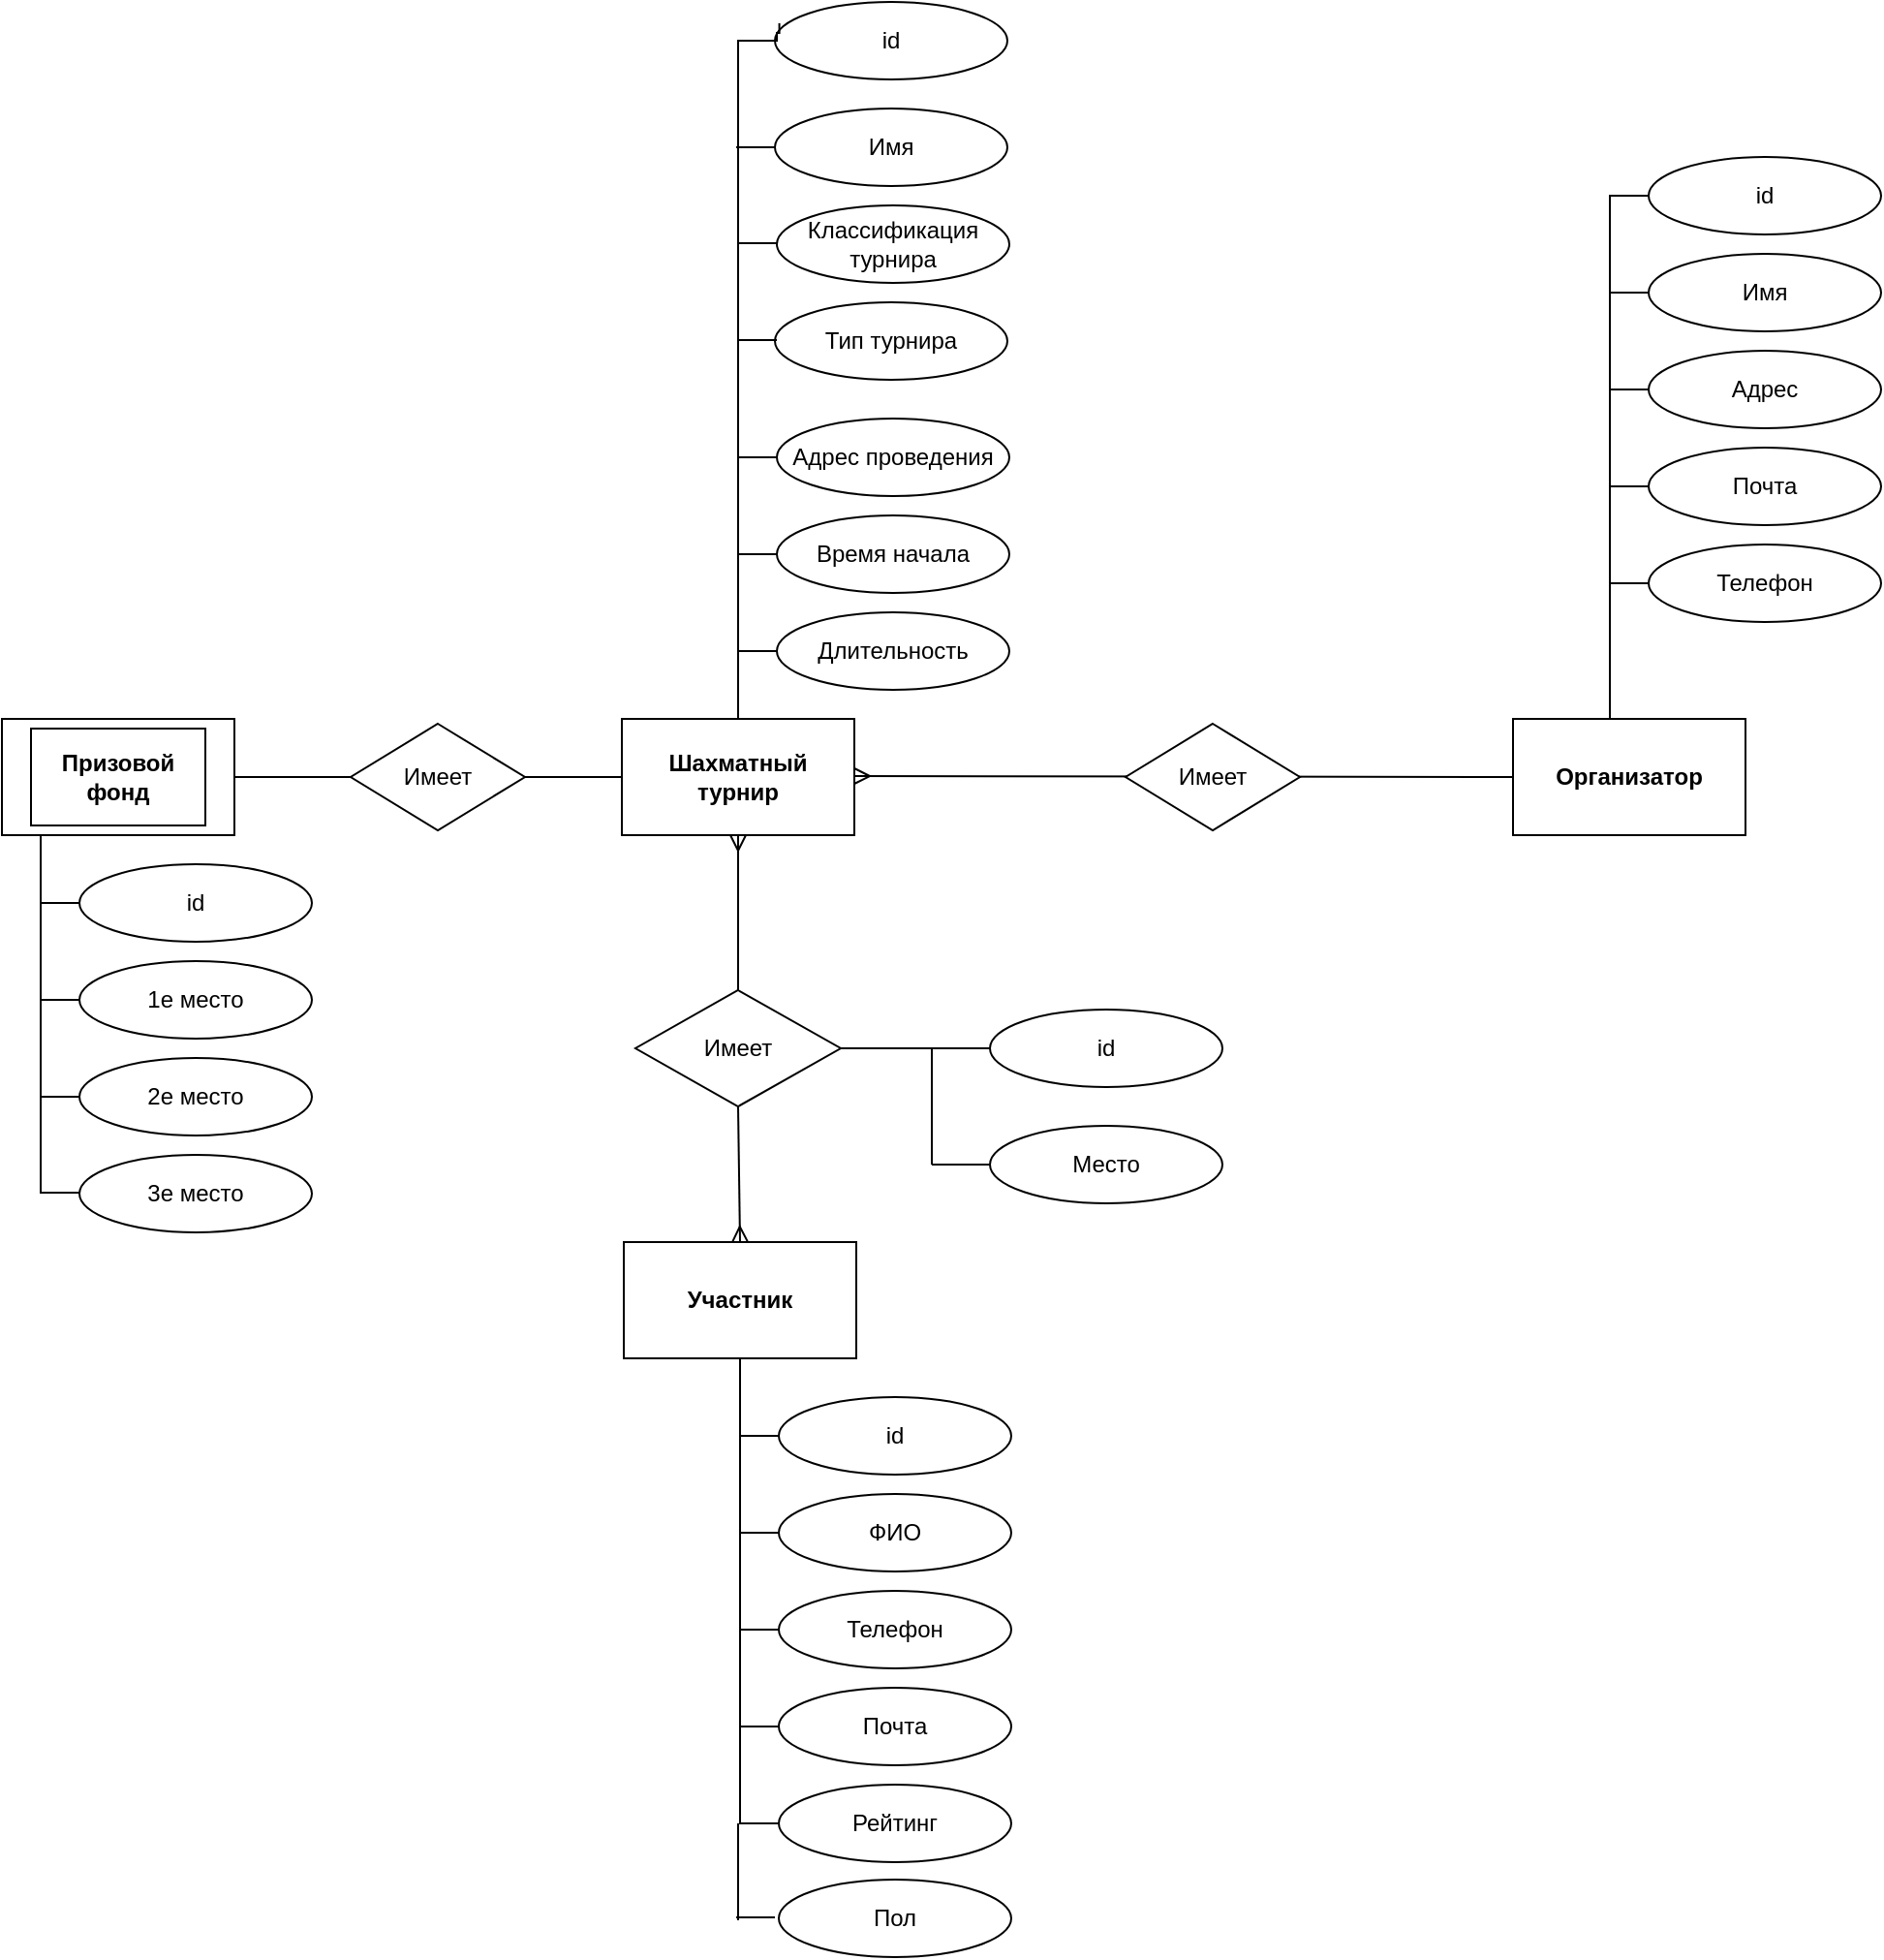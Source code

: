 <mxfile version="26.1.1" pages="2">
  <diagram id="2diQ4-hwBHMUEnQ9NyKu" name="Page-2">
    <mxGraphModel dx="1434" dy="838" grid="1" gridSize="10" guides="1" tooltips="1" connect="1" arrows="1" fold="1" page="1" pageScale="1" pageWidth="827" pageHeight="1169" math="0" shadow="0">
      <root>
        <mxCell id="QUErZSxBeOXtRjEbxhGZ-0" />
        <mxCell id="QUErZSxBeOXtRjEbxhGZ-1" parent="QUErZSxBeOXtRjEbxhGZ-0" />
        <mxCell id="7aW_w24DgV95CwVqCJy3-1" value="&lt;span style=&quot;font-weight: 700&quot;&gt;Организатор&lt;/span&gt;" style="rounded=0;whiteSpace=wrap;html=1;" parent="QUErZSxBeOXtRjEbxhGZ-1" vertex="1">
          <mxGeometry x="1560" y="530" width="120" height="60" as="geometry" />
        </mxCell>
        <mxCell id="7aW_w24DgV95CwVqCJy3-2" value="&lt;b&gt;Шахматный &lt;br&gt;турнир&lt;/b&gt;" style="rounded=0;whiteSpace=wrap;html=1;" parent="QUErZSxBeOXtRjEbxhGZ-1" vertex="1">
          <mxGeometry x="1100" y="530" width="120" height="60" as="geometry" />
        </mxCell>
        <mxCell id="7aW_w24DgV95CwVqCJy3-9" style="edgeStyle=orthogonalEdgeStyle;rounded=0;orthogonalLoop=1;jettySize=auto;html=1;exitX=0;exitY=0.5;exitDx=0;exitDy=0;endArrow=none;endFill=0;" parent="QUErZSxBeOXtRjEbxhGZ-1" source="7aW_w24DgV95CwVqCJy3-10" edge="1">
          <mxGeometry relative="1" as="geometry">
            <mxPoint x="1160" y="495.276" as="targetPoint" />
          </mxGeometry>
        </mxCell>
        <mxCell id="7aW_w24DgV95CwVqCJy3-10" value="Длительность" style="ellipse;whiteSpace=wrap;html=1;" parent="QUErZSxBeOXtRjEbxhGZ-1" vertex="1">
          <mxGeometry x="1180" y="475" width="120" height="40" as="geometry" />
        </mxCell>
        <mxCell id="7aW_w24DgV95CwVqCJy3-11" style="edgeStyle=orthogonalEdgeStyle;rounded=0;orthogonalLoop=1;jettySize=auto;html=1;exitX=0;exitY=0.5;exitDx=0;exitDy=0;endArrow=none;endFill=0;" parent="QUErZSxBeOXtRjEbxhGZ-1" source="7aW_w24DgV95CwVqCJy3-12" edge="1">
          <mxGeometry relative="1" as="geometry">
            <mxPoint x="1160" y="444.931" as="targetPoint" />
          </mxGeometry>
        </mxCell>
        <mxCell id="7aW_w24DgV95CwVqCJy3-12" value="Время начала" style="ellipse;whiteSpace=wrap;html=1;" parent="QUErZSxBeOXtRjEbxhGZ-1" vertex="1">
          <mxGeometry x="1180" y="425" width="120" height="40" as="geometry" />
        </mxCell>
        <mxCell id="7aW_w24DgV95CwVqCJy3-13" style="edgeStyle=orthogonalEdgeStyle;rounded=0;orthogonalLoop=1;jettySize=auto;html=1;exitX=0;exitY=0.5;exitDx=0;exitDy=0;endArrow=none;endFill=0;" parent="QUErZSxBeOXtRjEbxhGZ-1" source="7aW_w24DgV95CwVqCJy3-14" edge="1">
          <mxGeometry relative="1" as="geometry">
            <mxPoint x="1160" y="395.276" as="targetPoint" />
          </mxGeometry>
        </mxCell>
        <mxCell id="7aW_w24DgV95CwVqCJy3-14" value="Адрес проведения" style="ellipse;whiteSpace=wrap;html=1;" parent="QUErZSxBeOXtRjEbxhGZ-1" vertex="1">
          <mxGeometry x="1180" y="375" width="120" height="40" as="geometry" />
        </mxCell>
        <mxCell id="7aW_w24DgV95CwVqCJy3-16" value="Тип турнира" style="ellipse;whiteSpace=wrap;html=1;" parent="QUErZSxBeOXtRjEbxhGZ-1" vertex="1">
          <mxGeometry x="1179" y="315" width="120" height="40" as="geometry" />
        </mxCell>
        <mxCell id="7aW_w24DgV95CwVqCJy3-17" style="edgeStyle=orthogonalEdgeStyle;rounded=0;orthogonalLoop=1;jettySize=auto;html=1;exitX=0;exitY=0.5;exitDx=0;exitDy=0;endArrow=none;endFill=0;" parent="QUErZSxBeOXtRjEbxhGZ-1" source="7aW_w24DgV95CwVqCJy3-18" edge="1">
          <mxGeometry relative="1" as="geometry">
            <mxPoint x="1159" y="235.276" as="targetPoint" />
          </mxGeometry>
        </mxCell>
        <mxCell id="7aW_w24DgV95CwVqCJy3-18" value="Имя" style="ellipse;whiteSpace=wrap;html=1;" parent="QUErZSxBeOXtRjEbxhGZ-1" vertex="1">
          <mxGeometry x="1179" y="215" width="120" height="40" as="geometry" />
        </mxCell>
        <mxCell id="7aW_w24DgV95CwVqCJy3-19" value="id" style="ellipse;whiteSpace=wrap;html=1;" parent="QUErZSxBeOXtRjEbxhGZ-1" vertex="1">
          <mxGeometry x="1179" y="160" width="120" height="40" as="geometry" />
        </mxCell>
        <mxCell id="7aW_w24DgV95CwVqCJy3-20" style="edgeStyle=orthogonalEdgeStyle;rounded=0;orthogonalLoop=1;jettySize=auto;html=1;endArrow=none;endFill=0;entryX=0.019;entryY=0.276;entryDx=0;entryDy=0;entryPerimeter=0;" parent="QUErZSxBeOXtRjEbxhGZ-1" target="7aW_w24DgV95CwVqCJy3-19" edge="1">
          <mxGeometry relative="1" as="geometry">
            <Array as="points">
              <mxPoint x="1160" y="180" />
              <mxPoint x="1180" y="180" />
              <mxPoint x="1180" y="176" />
            </Array>
            <mxPoint x="1160" y="530" as="sourcePoint" />
            <mxPoint x="1180" y="120" as="targetPoint" />
          </mxGeometry>
        </mxCell>
        <mxCell id="7aW_w24DgV95CwVqCJy3-23" value="Классификация&lt;br&gt;турнира" style="ellipse;whiteSpace=wrap;html=1;" parent="QUErZSxBeOXtRjEbxhGZ-1" vertex="1">
          <mxGeometry x="1180" y="265" width="120" height="40" as="geometry" />
        </mxCell>
        <mxCell id="7aW_w24DgV95CwVqCJy3-24" style="edgeStyle=orthogonalEdgeStyle;rounded=0;orthogonalLoop=1;jettySize=auto;html=1;exitX=0;exitY=0.5;exitDx=0;exitDy=0;endArrow=none;endFill=0;" parent="QUErZSxBeOXtRjEbxhGZ-1" edge="1">
          <mxGeometry relative="1" as="geometry">
            <mxPoint x="1160" y="284.776" as="targetPoint" />
            <mxPoint x="1180" y="284.5" as="sourcePoint" />
          </mxGeometry>
        </mxCell>
        <mxCell id="7aW_w24DgV95CwVqCJy3-26" style="edgeStyle=orthogonalEdgeStyle;rounded=0;orthogonalLoop=1;jettySize=auto;html=1;exitX=0;exitY=0.5;exitDx=0;exitDy=0;endArrow=none;endFill=0;" parent="QUErZSxBeOXtRjEbxhGZ-1" edge="1">
          <mxGeometry relative="1" as="geometry">
            <mxPoint x="1160" y="334.776" as="targetPoint" />
            <mxPoint x="1180" y="334.5" as="sourcePoint" />
          </mxGeometry>
        </mxCell>
        <mxCell id="7aW_w24DgV95CwVqCJy3-28" style="edgeStyle=orthogonalEdgeStyle;rounded=0;orthogonalLoop=1;jettySize=auto;html=1;entryX=1;entryY=0.5;entryDx=0;entryDy=0;endArrow=ERmany;endFill=0;exitX=0;exitY=0.5;exitDx=0;exitDy=0;" parent="QUErZSxBeOXtRjEbxhGZ-1" source="7aW_w24DgV95CwVqCJy3-1" edge="1">
          <mxGeometry relative="1" as="geometry">
            <mxPoint x="1360" y="560" as="sourcePoint" />
            <mxPoint x="1220" y="559.5" as="targetPoint" />
          </mxGeometry>
        </mxCell>
        <mxCell id="7aW_w24DgV95CwVqCJy3-30" value="id" style="ellipse;whiteSpace=wrap;html=1;" parent="QUErZSxBeOXtRjEbxhGZ-1" vertex="1">
          <mxGeometry x="1630" y="240" width="120" height="40" as="geometry" />
        </mxCell>
        <mxCell id="7aW_w24DgV95CwVqCJy3-31" style="edgeStyle=orthogonalEdgeStyle;rounded=0;orthogonalLoop=1;jettySize=auto;html=1;exitX=0;exitY=0.5;exitDx=0;exitDy=0;endArrow=none;endFill=0;" parent="QUErZSxBeOXtRjEbxhGZ-1" source="7aW_w24DgV95CwVqCJy3-32" edge="1">
          <mxGeometry relative="1" as="geometry">
            <mxPoint x="1610" y="310" as="targetPoint" />
          </mxGeometry>
        </mxCell>
        <mxCell id="7aW_w24DgV95CwVqCJy3-32" value="Имя" style="ellipse;whiteSpace=wrap;html=1;" parent="QUErZSxBeOXtRjEbxhGZ-1" vertex="1">
          <mxGeometry x="1630" y="290" width="120" height="40" as="geometry" />
        </mxCell>
        <mxCell id="7aW_w24DgV95CwVqCJy3-33" style="edgeStyle=orthogonalEdgeStyle;rounded=0;orthogonalLoop=1;jettySize=auto;html=1;exitX=0;exitY=0.5;exitDx=0;exitDy=0;endArrow=none;endFill=0;" parent="QUErZSxBeOXtRjEbxhGZ-1" edge="1">
          <mxGeometry relative="1" as="geometry">
            <mxPoint x="1610" y="360" as="targetPoint" />
            <mxPoint x="1630" y="360" as="sourcePoint" />
          </mxGeometry>
        </mxCell>
        <mxCell id="7aW_w24DgV95CwVqCJy3-35" style="edgeStyle=orthogonalEdgeStyle;rounded=0;orthogonalLoop=1;jettySize=auto;html=1;exitX=0;exitY=0.5;exitDx=0;exitDy=0;endArrow=none;endFill=0;" parent="QUErZSxBeOXtRjEbxhGZ-1" source="7aW_w24DgV95CwVqCJy3-36" edge="1">
          <mxGeometry relative="1" as="geometry">
            <mxPoint x="1610" y="410" as="targetPoint" />
          </mxGeometry>
        </mxCell>
        <mxCell id="7aW_w24DgV95CwVqCJy3-36" value="Адрес" style="ellipse;whiteSpace=wrap;html=1;" parent="QUErZSxBeOXtRjEbxhGZ-1" vertex="1">
          <mxGeometry x="1630" y="340" width="120" height="40" as="geometry" />
        </mxCell>
        <mxCell id="7aW_w24DgV95CwVqCJy3-37" style="edgeStyle=orthogonalEdgeStyle;rounded=0;orthogonalLoop=1;jettySize=auto;html=1;exitX=0;exitY=0.5;exitDx=0;exitDy=0;endArrow=none;endFill=0;" parent="QUErZSxBeOXtRjEbxhGZ-1" source="7aW_w24DgV95CwVqCJy3-38" edge="1">
          <mxGeometry relative="1" as="geometry">
            <mxPoint x="1610" y="420" as="targetPoint" />
          </mxGeometry>
        </mxCell>
        <mxCell id="7aW_w24DgV95CwVqCJy3-38" value="Почта" style="ellipse;whiteSpace=wrap;html=1;" parent="QUErZSxBeOXtRjEbxhGZ-1" vertex="1">
          <mxGeometry x="1630" y="390" width="120" height="40" as="geometry" />
        </mxCell>
        <mxCell id="7aW_w24DgV95CwVqCJy3-39" style="edgeStyle=orthogonalEdgeStyle;rounded=0;orthogonalLoop=1;jettySize=auto;html=1;exitX=0;exitY=0.5;exitDx=0;exitDy=0;endArrow=none;endFill=0;" parent="QUErZSxBeOXtRjEbxhGZ-1" source="7aW_w24DgV95CwVqCJy3-40" edge="1">
          <mxGeometry relative="1" as="geometry">
            <mxPoint x="1610" y="460" as="targetPoint" />
          </mxGeometry>
        </mxCell>
        <mxCell id="7aW_w24DgV95CwVqCJy3-40" value="Телефон" style="ellipse;whiteSpace=wrap;html=1;" parent="QUErZSxBeOXtRjEbxhGZ-1" vertex="1">
          <mxGeometry x="1630" y="440" width="120" height="40" as="geometry" />
        </mxCell>
        <mxCell id="7aW_w24DgV95CwVqCJy3-45" style="edgeStyle=orthogonalEdgeStyle;rounded=0;orthogonalLoop=1;jettySize=auto;html=1;endArrow=none;endFill=0;entryX=0;entryY=0.5;entryDx=0;entryDy=0;" parent="QUErZSxBeOXtRjEbxhGZ-1" source="7aW_w24DgV95CwVqCJy3-1" target="7aW_w24DgV95CwVqCJy3-30" edge="1">
          <mxGeometry relative="1" as="geometry">
            <Array as="points">
              <mxPoint x="1610" y="260" />
            </Array>
            <mxPoint x="1610" y="525" as="sourcePoint" />
            <mxPoint x="1630" y="115" as="targetPoint" />
          </mxGeometry>
        </mxCell>
        <mxCell id="7aW_w24DgV95CwVqCJy3-46" value="&lt;span style=&quot;font-weight: 700&quot;&gt;Участник&lt;/span&gt;" style="rounded=0;whiteSpace=wrap;html=1;" parent="QUErZSxBeOXtRjEbxhGZ-1" vertex="1">
          <mxGeometry x="1101" y="800" width="120" height="60" as="geometry" />
        </mxCell>
        <mxCell id="7aW_w24DgV95CwVqCJy3-47" style="edgeStyle=orthogonalEdgeStyle;rounded=0;orthogonalLoop=1;jettySize=auto;html=1;exitX=0.25;exitY=1;exitDx=0;exitDy=0;entryX=0;entryY=0.5;entryDx=0;entryDy=0;endArrow=none;endFill=0;" parent="QUErZSxBeOXtRjEbxhGZ-1" target="7aW_w24DgV95CwVqCJy3-57" edge="1">
          <mxGeometry relative="1" as="geometry">
            <Array as="points">
              <mxPoint x="1161" y="860" />
              <mxPoint x="1161" y="1100" />
            </Array>
            <mxPoint x="1181" y="860" as="sourcePoint" />
            <mxPoint x="1181" y="1150" as="targetPoint" />
          </mxGeometry>
        </mxCell>
        <mxCell id="7aW_w24DgV95CwVqCJy3-48" style="edgeStyle=orthogonalEdgeStyle;rounded=0;orthogonalLoop=1;jettySize=auto;html=1;exitX=0;exitY=0.5;exitDx=0;exitDy=0;endArrow=none;endFill=0;" parent="QUErZSxBeOXtRjEbxhGZ-1" source="7aW_w24DgV95CwVqCJy3-49" edge="1">
          <mxGeometry relative="1" as="geometry">
            <mxPoint x="1161" y="900" as="targetPoint" />
          </mxGeometry>
        </mxCell>
        <mxCell id="7aW_w24DgV95CwVqCJy3-49" value="id" style="ellipse;whiteSpace=wrap;html=1;" parent="QUErZSxBeOXtRjEbxhGZ-1" vertex="1">
          <mxGeometry x="1181" y="880" width="120" height="40" as="geometry" />
        </mxCell>
        <mxCell id="7aW_w24DgV95CwVqCJy3-50" style="edgeStyle=orthogonalEdgeStyle;rounded=0;orthogonalLoop=1;jettySize=auto;html=1;exitX=0;exitY=0.5;exitDx=0;exitDy=0;endArrow=none;endFill=0;" parent="QUErZSxBeOXtRjEbxhGZ-1" source="7aW_w24DgV95CwVqCJy3-51" edge="1">
          <mxGeometry relative="1" as="geometry">
            <mxPoint x="1161" y="950" as="targetPoint" />
          </mxGeometry>
        </mxCell>
        <mxCell id="7aW_w24DgV95CwVqCJy3-51" value="ФИО" style="ellipse;whiteSpace=wrap;html=1;" parent="QUErZSxBeOXtRjEbxhGZ-1" vertex="1">
          <mxGeometry x="1181" y="930" width="120" height="40" as="geometry" />
        </mxCell>
        <mxCell id="7aW_w24DgV95CwVqCJy3-52" style="edgeStyle=orthogonalEdgeStyle;rounded=0;orthogonalLoop=1;jettySize=auto;html=1;exitX=0;exitY=0.5;exitDx=0;exitDy=0;endArrow=none;endFill=0;" parent="QUErZSxBeOXtRjEbxhGZ-1" source="7aW_w24DgV95CwVqCJy3-53" edge="1">
          <mxGeometry relative="1" as="geometry">
            <mxPoint x="1161" y="1000" as="targetPoint" />
          </mxGeometry>
        </mxCell>
        <mxCell id="7aW_w24DgV95CwVqCJy3-53" value="Телефон" style="ellipse;whiteSpace=wrap;html=1;" parent="QUErZSxBeOXtRjEbxhGZ-1" vertex="1">
          <mxGeometry x="1181" y="980" width="120" height="40" as="geometry" />
        </mxCell>
        <mxCell id="7aW_w24DgV95CwVqCJy3-54" style="edgeStyle=orthogonalEdgeStyle;rounded=0;orthogonalLoop=1;jettySize=auto;html=1;exitX=0;exitY=0.5;exitDx=0;exitDy=0;endArrow=none;endFill=0;" parent="QUErZSxBeOXtRjEbxhGZ-1" source="7aW_w24DgV95CwVqCJy3-55" edge="1">
          <mxGeometry relative="1" as="geometry">
            <mxPoint x="1161" y="1050" as="targetPoint" />
          </mxGeometry>
        </mxCell>
        <mxCell id="7aW_w24DgV95CwVqCJy3-55" value="Почта" style="ellipse;whiteSpace=wrap;html=1;" parent="QUErZSxBeOXtRjEbxhGZ-1" vertex="1">
          <mxGeometry x="1181" y="1030" width="120" height="40" as="geometry" />
        </mxCell>
        <mxCell id="7aW_w24DgV95CwVqCJy3-56" style="edgeStyle=orthogonalEdgeStyle;rounded=0;orthogonalLoop=1;jettySize=auto;html=1;exitX=0;exitY=0.5;exitDx=0;exitDy=0;endArrow=none;endFill=0;" parent="QUErZSxBeOXtRjEbxhGZ-1" source="7aW_w24DgV95CwVqCJy3-57" edge="1">
          <mxGeometry relative="1" as="geometry">
            <mxPoint x="1161" y="1100" as="targetPoint" />
          </mxGeometry>
        </mxCell>
        <mxCell id="7aW_w24DgV95CwVqCJy3-57" value="Рейтинг" style="ellipse;whiteSpace=wrap;html=1;" parent="QUErZSxBeOXtRjEbxhGZ-1" vertex="1">
          <mxGeometry x="1181" y="1080" width="120" height="40" as="geometry" />
        </mxCell>
        <mxCell id="7aW_w24DgV95CwVqCJy3-61" style="edgeStyle=orthogonalEdgeStyle;rounded=0;orthogonalLoop=1;jettySize=auto;html=1;exitX=0.25;exitY=1;exitDx=0;exitDy=0;entryX=0;entryY=0.5;entryDx=0;entryDy=0;endArrow=none;endFill=0;" parent="QUErZSxBeOXtRjEbxhGZ-1" source="7aW_w24DgV95CwVqCJy3-62" target="7aW_w24DgV95CwVqCJy3-65" edge="1">
          <mxGeometry relative="1" as="geometry">
            <Array as="points">
              <mxPoint x="800" y="590" />
              <mxPoint x="800" y="675" />
            </Array>
          </mxGeometry>
        </mxCell>
        <mxCell id="7aW_w24DgV95CwVqCJy3-62" value="" style="rounded=0;whiteSpace=wrap;html=1;" parent="QUErZSxBeOXtRjEbxhGZ-1" vertex="1">
          <mxGeometry x="780" y="530" width="120" height="60" as="geometry" />
        </mxCell>
        <mxCell id="7aW_w24DgV95CwVqCJy3-63" style="edgeStyle=orthogonalEdgeStyle;rounded=0;orthogonalLoop=1;jettySize=auto;html=1;exitX=0;exitY=0.5;exitDx=0;exitDy=0;endArrow=none;endFill=0;" parent="QUErZSxBeOXtRjEbxhGZ-1" source="7aW_w24DgV95CwVqCJy3-64" edge="1">
          <mxGeometry relative="1" as="geometry">
            <mxPoint x="800" y="625.276" as="targetPoint" />
          </mxGeometry>
        </mxCell>
        <mxCell id="7aW_w24DgV95CwVqCJy3-64" value="id" style="ellipse;whiteSpace=wrap;html=1;" parent="QUErZSxBeOXtRjEbxhGZ-1" vertex="1">
          <mxGeometry x="820" y="605" width="120" height="40" as="geometry" />
        </mxCell>
        <mxCell id="7aW_w24DgV95CwVqCJy3-65" value="1е место" style="ellipse;whiteSpace=wrap;html=1;" parent="QUErZSxBeOXtRjEbxhGZ-1" vertex="1">
          <mxGeometry x="820" y="655" width="120" height="40" as="geometry" />
        </mxCell>
        <mxCell id="7aW_w24DgV95CwVqCJy3-66" value="&lt;span style=&quot;font-weight: 700&quot;&gt;Призовой фонд&lt;/span&gt;" style="rounded=0;whiteSpace=wrap;html=1;" parent="QUErZSxBeOXtRjEbxhGZ-1" vertex="1">
          <mxGeometry x="795" y="535" width="90" height="50" as="geometry" />
        </mxCell>
        <mxCell id="Q9agCAL6eanjBud23mkp-3" value="Имеет" style="rhombus;whiteSpace=wrap;html=1;" parent="QUErZSxBeOXtRjEbxhGZ-1" vertex="1">
          <mxGeometry x="1107" y="670" width="106" height="60" as="geometry" />
        </mxCell>
        <mxCell id="Q9agCAL6eanjBud23mkp-4" value="" style="endArrow=ERmany;html=1;rounded=0;exitX=0.5;exitY=1;exitDx=0;exitDy=0;endFill=0;entryX=0.5;entryY=0;entryDx=0;entryDy=0;" parent="QUErZSxBeOXtRjEbxhGZ-1" source="Q9agCAL6eanjBud23mkp-3" target="7aW_w24DgV95CwVqCJy3-46" edge="1">
          <mxGeometry width="50" height="50" relative="1" as="geometry">
            <mxPoint x="1160" y="800" as="sourcePoint" />
            <mxPoint x="1240" y="790" as="targetPoint" />
          </mxGeometry>
        </mxCell>
        <mxCell id="Q9agCAL6eanjBud23mkp-5" value="" style="endArrow=ERmany;html=1;rounded=0;entryX=0.5;entryY=1;entryDx=0;entryDy=0;exitX=0.5;exitY=0;exitDx=0;exitDy=0;endFill=0;" parent="QUErZSxBeOXtRjEbxhGZ-1" source="Q9agCAL6eanjBud23mkp-3" target="7aW_w24DgV95CwVqCJy3-2" edge="1">
          <mxGeometry width="50" height="50" relative="1" as="geometry">
            <mxPoint x="1160" y="680" as="sourcePoint" />
            <mxPoint x="1210" y="630" as="targetPoint" />
          </mxGeometry>
        </mxCell>
        <mxCell id="Q9agCAL6eanjBud23mkp-6" value="id" style="ellipse;whiteSpace=wrap;html=1;" parent="QUErZSxBeOXtRjEbxhGZ-1" vertex="1">
          <mxGeometry x="1290" y="680" width="120" height="40" as="geometry" />
        </mxCell>
        <mxCell id="Q9agCAL6eanjBud23mkp-7" value="Место" style="ellipse;whiteSpace=wrap;html=1;" parent="QUErZSxBeOXtRjEbxhGZ-1" vertex="1">
          <mxGeometry x="1290" y="740" width="120" height="40" as="geometry" />
        </mxCell>
        <mxCell id="Q9agCAL6eanjBud23mkp-8" value="" style="endArrow=none;html=1;rounded=0;entryX=1;entryY=0.5;entryDx=0;entryDy=0;exitX=0;exitY=0.5;exitDx=0;exitDy=0;" parent="QUErZSxBeOXtRjEbxhGZ-1" source="Q9agCAL6eanjBud23mkp-6" target="Q9agCAL6eanjBud23mkp-3" edge="1">
          <mxGeometry width="50" height="50" relative="1" as="geometry">
            <mxPoint x="1420" y="770" as="sourcePoint" />
            <mxPoint x="1470" y="720" as="targetPoint" />
          </mxGeometry>
        </mxCell>
        <mxCell id="Q9agCAL6eanjBud23mkp-9" value="" style="endArrow=none;html=1;rounded=0;" parent="QUErZSxBeOXtRjEbxhGZ-1" edge="1">
          <mxGeometry width="50" height="50" relative="1" as="geometry">
            <mxPoint x="1260" y="760" as="sourcePoint" />
            <mxPoint x="1260" y="700" as="targetPoint" />
          </mxGeometry>
        </mxCell>
        <mxCell id="Q9agCAL6eanjBud23mkp-11" value="" style="endArrow=none;html=1;rounded=0;entryX=0;entryY=0.5;entryDx=0;entryDy=0;" parent="QUErZSxBeOXtRjEbxhGZ-1" target="Q9agCAL6eanjBud23mkp-7" edge="1">
          <mxGeometry width="50" height="50" relative="1" as="geometry">
            <mxPoint x="1260" y="760" as="sourcePoint" />
            <mxPoint x="1470" y="720" as="targetPoint" />
          </mxGeometry>
        </mxCell>
        <mxCell id="Q9agCAL6eanjBud23mkp-12" value="2е место" style="ellipse;whiteSpace=wrap;html=1;" parent="QUErZSxBeOXtRjEbxhGZ-1" vertex="1">
          <mxGeometry x="820" y="705" width="120" height="40" as="geometry" />
        </mxCell>
        <mxCell id="Q9agCAL6eanjBud23mkp-13" value="3е место" style="ellipse;whiteSpace=wrap;html=1;" parent="QUErZSxBeOXtRjEbxhGZ-1" vertex="1">
          <mxGeometry x="820" y="755" width="120" height="40" as="geometry" />
        </mxCell>
        <mxCell id="Q9agCAL6eanjBud23mkp-15" style="edgeStyle=orthogonalEdgeStyle;rounded=0;orthogonalLoop=1;jettySize=auto;html=1;exitX=0;exitY=0.5;exitDx=0;exitDy=0;endArrow=none;endFill=0;" parent="QUErZSxBeOXtRjEbxhGZ-1" edge="1">
          <mxGeometry relative="1" as="geometry">
            <mxPoint x="800" y="774.776" as="targetPoint" />
            <mxPoint x="820" y="774.5" as="sourcePoint" />
          </mxGeometry>
        </mxCell>
        <mxCell id="Q9agCAL6eanjBud23mkp-16" style="edgeStyle=orthogonalEdgeStyle;rounded=0;orthogonalLoop=1;jettySize=auto;html=1;exitX=0;exitY=0.5;exitDx=0;exitDy=0;endArrow=none;endFill=0;" parent="QUErZSxBeOXtRjEbxhGZ-1" edge="1">
          <mxGeometry relative="1" as="geometry">
            <mxPoint x="800" y="725.276" as="targetPoint" />
            <mxPoint x="820" y="725" as="sourcePoint" />
          </mxGeometry>
        </mxCell>
        <mxCell id="Q9agCAL6eanjBud23mkp-17" style="edgeStyle=orthogonalEdgeStyle;rounded=0;orthogonalLoop=1;jettySize=auto;html=1;endArrow=none;endFill=0;" parent="QUErZSxBeOXtRjEbxhGZ-1" edge="1">
          <mxGeometry relative="1" as="geometry">
            <mxPoint x="800" y="675" as="targetPoint" />
            <mxPoint x="800" y="775" as="sourcePoint" />
          </mxGeometry>
        </mxCell>
        <mxCell id="Q9agCAL6eanjBud23mkp-18" value="Имеет" style="rhombus;whiteSpace=wrap;html=1;" parent="QUErZSxBeOXtRjEbxhGZ-1" vertex="1">
          <mxGeometry x="960" y="532.5" width="90" height="55" as="geometry" />
        </mxCell>
        <mxCell id="Q9agCAL6eanjBud23mkp-19" value="" style="endArrow=none;html=1;rounded=0;entryX=1;entryY=0.5;entryDx=0;entryDy=0;exitX=0;exitY=0.5;exitDx=0;exitDy=0;" parent="QUErZSxBeOXtRjEbxhGZ-1" source="7aW_w24DgV95CwVqCJy3-2" target="Q9agCAL6eanjBud23mkp-18" edge="1">
          <mxGeometry width="50" height="50" relative="1" as="geometry">
            <mxPoint x="1171" y="670" as="sourcePoint" />
            <mxPoint x="1170" y="600" as="targetPoint" />
          </mxGeometry>
        </mxCell>
        <mxCell id="Q9agCAL6eanjBud23mkp-20" value="" style="endArrow=none;html=1;rounded=0;entryX=1;entryY=0.5;entryDx=0;entryDy=0;exitX=0;exitY=0.5;exitDx=0;exitDy=0;" parent="QUErZSxBeOXtRjEbxhGZ-1" source="Q9agCAL6eanjBud23mkp-18" target="7aW_w24DgV95CwVqCJy3-62" edge="1">
          <mxGeometry width="50" height="50" relative="1" as="geometry">
            <mxPoint x="1181" y="680" as="sourcePoint" />
            <mxPoint x="1180" y="610" as="targetPoint" />
          </mxGeometry>
        </mxCell>
        <mxCell id="Q9agCAL6eanjBud23mkp-21" value="Имеет" style="rhombus;whiteSpace=wrap;html=1;" parent="QUErZSxBeOXtRjEbxhGZ-1" vertex="1">
          <mxGeometry x="1360" y="532.5" width="90" height="55" as="geometry" />
        </mxCell>
        <mxCell id="ZDGxcpGUXcvt19VqjmF7-0" value="Пол" style="ellipse;whiteSpace=wrap;html=1;" parent="QUErZSxBeOXtRjEbxhGZ-1" vertex="1">
          <mxGeometry x="1181" y="1129" width="120" height="40" as="geometry" />
        </mxCell>
        <mxCell id="ZDGxcpGUXcvt19VqjmF7-1" style="edgeStyle=orthogonalEdgeStyle;rounded=0;orthogonalLoop=1;jettySize=auto;html=1;exitX=0;exitY=0.5;exitDx=0;exitDy=0;endArrow=none;endFill=0;" parent="QUErZSxBeOXtRjEbxhGZ-1" edge="1">
          <mxGeometry relative="1" as="geometry">
            <mxPoint x="1159" y="1148.5" as="targetPoint" />
            <mxPoint x="1179" y="1148.5" as="sourcePoint" />
          </mxGeometry>
        </mxCell>
        <mxCell id="ZDGxcpGUXcvt19VqjmF7-2" style="edgeStyle=orthogonalEdgeStyle;rounded=0;orthogonalLoop=1;jettySize=auto;html=1;endArrow=none;endFill=0;" parent="QUErZSxBeOXtRjEbxhGZ-1" edge="1">
          <mxGeometry relative="1" as="geometry">
            <mxPoint x="1160" y="1100" as="targetPoint" />
            <mxPoint x="1160" y="1150" as="sourcePoint" />
          </mxGeometry>
        </mxCell>
      </root>
    </mxGraphModel>
  </diagram>
  <diagram id="zc6MAAFgtKUZl1t9um1T" name="Page-3">
    <mxGraphModel dx="2537" dy="2086" grid="1" gridSize="10" guides="1" tooltips="1" connect="1" arrows="1" fold="1" page="1" pageScale="1" pageWidth="850" pageHeight="1100" math="0" shadow="0">
      <root>
        <mxCell id="0" />
        <mxCell id="1" parent="0" />
        <mxCell id="xL5yXA5HZKOMHi_uFyqZ-79" style="edgeStyle=orthogonalEdgeStyle;rounded=0;orthogonalLoop=1;jettySize=auto;html=1;entryX=0;entryY=0.5;entryDx=0;entryDy=0;endArrow=none;startFill=0;" parent="1" source="xL5yXA5HZKOMHi_uFyqZ-80" target="xL5yXA5HZKOMHi_uFyqZ-86" edge="1">
          <mxGeometry relative="1" as="geometry" />
        </mxCell>
        <mxCell id="xL5yXA5HZKOMHi_uFyqZ-80" value="&lt;b&gt;Кинозалы&lt;/b&gt;" style="rounded=0;whiteSpace=wrap;html=1;" parent="1" vertex="1">
          <mxGeometry x="650" y="-70" width="120" height="60" as="geometry" />
        </mxCell>
        <mxCell id="xL5yXA5HZKOMHi_uFyqZ-81" style="edgeStyle=orthogonalEdgeStyle;rounded=0;orthogonalLoop=1;jettySize=auto;html=1;exitX=0;exitY=0.5;exitDx=0;exitDy=0;endArrow=none;endFill=0;" parent="1" source="xL5yXA5HZKOMHi_uFyqZ-82" edge="1">
          <mxGeometry relative="1" as="geometry">
            <mxPoint x="710.5" y="-124.724" as="targetPoint" />
          </mxGeometry>
        </mxCell>
        <mxCell id="xL5yXA5HZKOMHi_uFyqZ-82" value="Описание" style="ellipse;whiteSpace=wrap;html=1;" parent="1" vertex="1">
          <mxGeometry x="730.5" y="-145" width="120" height="40" as="geometry" />
        </mxCell>
        <mxCell id="xL5yXA5HZKOMHi_uFyqZ-83" value="Тип" style="ellipse;whiteSpace=wrap;html=1;" parent="1" vertex="1">
          <mxGeometry x="729.5" y="-205" width="120" height="40" as="geometry" />
        </mxCell>
        <mxCell id="xL5yXA5HZKOMHi_uFyqZ-84" style="edgeStyle=orthogonalEdgeStyle;rounded=0;orthogonalLoop=1;jettySize=auto;html=1;exitX=0;exitY=0.5;exitDx=0;exitDy=0;endArrow=none;endFill=0;" parent="1" source="xL5yXA5HZKOMHi_uFyqZ-85" edge="1">
          <mxGeometry relative="1" as="geometry">
            <mxPoint x="709.5" y="-284.724" as="targetPoint" />
          </mxGeometry>
        </mxCell>
        <mxCell id="xL5yXA5HZKOMHi_uFyqZ-85" value="Название" style="ellipse;whiteSpace=wrap;html=1;" parent="1" vertex="1">
          <mxGeometry x="729.5" y="-305" width="120" height="40" as="geometry" />
        </mxCell>
        <mxCell id="xL5yXA5HZKOMHi_uFyqZ-86" value="id" style="ellipse;whiteSpace=wrap;html=1;" parent="1" vertex="1">
          <mxGeometry x="730.5" y="-360" width="120" height="40" as="geometry" />
        </mxCell>
        <mxCell id="xL5yXA5HZKOMHi_uFyqZ-87" value="Вместимость" style="ellipse;whiteSpace=wrap;html=1;" parent="1" vertex="1">
          <mxGeometry x="730.5" y="-255" width="120" height="40" as="geometry" />
        </mxCell>
        <mxCell id="xL5yXA5HZKOMHi_uFyqZ-88" style="edgeStyle=orthogonalEdgeStyle;rounded=0;orthogonalLoop=1;jettySize=auto;html=1;exitX=0;exitY=0.5;exitDx=0;exitDy=0;endArrow=none;endFill=0;" parent="1" edge="1">
          <mxGeometry relative="1" as="geometry">
            <mxPoint x="710.5" y="-235.224" as="targetPoint" />
            <mxPoint x="730.5" y="-235.5" as="sourcePoint" />
          </mxGeometry>
        </mxCell>
        <mxCell id="xL5yXA5HZKOMHi_uFyqZ-89" style="edgeStyle=orthogonalEdgeStyle;rounded=0;orthogonalLoop=1;jettySize=auto;html=1;exitX=0;exitY=0.5;exitDx=0;exitDy=0;endArrow=none;endFill=0;" parent="1" edge="1">
          <mxGeometry relative="1" as="geometry">
            <mxPoint x="710.5" y="-185.224" as="targetPoint" />
            <mxPoint x="730.5" y="-185.5" as="sourcePoint" />
          </mxGeometry>
        </mxCell>
        <mxCell id="xL5yXA5HZKOMHi_uFyqZ-90" style="edgeStyle=orthogonalEdgeStyle;rounded=0;orthogonalLoop=1;jettySize=auto;html=1;entryX=0;entryY=0.5;entryDx=0;entryDy=0;endArrow=none;startFill=0;" parent="1" source="xL5yXA5HZKOMHi_uFyqZ-91" target="xL5yXA5HZKOMHi_uFyqZ-97" edge="1">
          <mxGeometry relative="1" as="geometry" />
        </mxCell>
        <mxCell id="xL5yXA5HZKOMHi_uFyqZ-91" value="&lt;b&gt;Фильмы&lt;/b&gt;" style="rounded=0;whiteSpace=wrap;html=1;" parent="1" vertex="1">
          <mxGeometry x="-69.5" y="-70" width="120" height="60" as="geometry" />
        </mxCell>
        <mxCell id="xL5yXA5HZKOMHi_uFyqZ-92" style="edgeStyle=orthogonalEdgeStyle;rounded=0;orthogonalLoop=1;jettySize=auto;html=1;exitX=0;exitY=0.5;exitDx=0;exitDy=0;endArrow=none;endFill=0;" parent="1" source="xL5yXA5HZKOMHi_uFyqZ-93" edge="1">
          <mxGeometry relative="1" as="geometry">
            <mxPoint x="-10" y="-289.724" as="targetPoint" />
          </mxGeometry>
        </mxCell>
        <mxCell id="xL5yXA5HZKOMHi_uFyqZ-93" value="Описание" style="ellipse;whiteSpace=wrap;html=1;" parent="1" vertex="1">
          <mxGeometry x="10" y="-310" width="120" height="40" as="geometry" />
        </mxCell>
        <mxCell id="xL5yXA5HZKOMHi_uFyqZ-94" value="Рейтинг" style="ellipse;whiteSpace=wrap;html=1;" parent="1" vertex="1">
          <mxGeometry x="9" y="-370" width="120" height="40" as="geometry" />
        </mxCell>
        <mxCell id="xL5yXA5HZKOMHi_uFyqZ-95" style="edgeStyle=orthogonalEdgeStyle;rounded=0;orthogonalLoop=1;jettySize=auto;html=1;exitX=0;exitY=0.5;exitDx=0;exitDy=0;endArrow=none;endFill=0;" parent="1" source="xL5yXA5HZKOMHi_uFyqZ-96" edge="1">
          <mxGeometry relative="1" as="geometry">
            <mxPoint x="-11" y="-449.724" as="targetPoint" />
          </mxGeometry>
        </mxCell>
        <mxCell id="xL5yXA5HZKOMHi_uFyqZ-96" value="Название" style="ellipse;whiteSpace=wrap;html=1;" parent="1" vertex="1">
          <mxGeometry x="9" y="-470" width="120" height="40" as="geometry" />
        </mxCell>
        <mxCell id="xL5yXA5HZKOMHi_uFyqZ-97" value="id" style="ellipse;whiteSpace=wrap;html=1;" parent="1" vertex="1">
          <mxGeometry x="10" y="-525" width="120" height="40" as="geometry" />
        </mxCell>
        <mxCell id="xL5yXA5HZKOMHi_uFyqZ-98" value="Продолжительность" style="ellipse;whiteSpace=wrap;html=1;" parent="1" vertex="1">
          <mxGeometry x="10" y="-420" width="120" height="40" as="geometry" />
        </mxCell>
        <mxCell id="xL5yXA5HZKOMHi_uFyqZ-99" style="edgeStyle=orthogonalEdgeStyle;rounded=0;orthogonalLoop=1;jettySize=auto;html=1;exitX=0;exitY=0.5;exitDx=0;exitDy=0;endArrow=none;endFill=0;" parent="1" edge="1">
          <mxGeometry relative="1" as="geometry">
            <mxPoint x="-10" y="-400.224" as="targetPoint" />
            <mxPoint x="10" y="-400.5" as="sourcePoint" />
          </mxGeometry>
        </mxCell>
        <mxCell id="xL5yXA5HZKOMHi_uFyqZ-100" style="edgeStyle=orthogonalEdgeStyle;rounded=0;orthogonalLoop=1;jettySize=auto;html=1;exitX=0;exitY=0.5;exitDx=0;exitDy=0;endArrow=none;endFill=0;" parent="1" edge="1">
          <mxGeometry relative="1" as="geometry">
            <mxPoint x="-10" y="-350.224" as="targetPoint" />
            <mxPoint x="10" y="-350.5" as="sourcePoint" />
          </mxGeometry>
        </mxCell>
        <mxCell id="xL5yXA5HZKOMHi_uFyqZ-101" style="edgeStyle=orthogonalEdgeStyle;rounded=0;orthogonalLoop=1;jettySize=auto;html=1;exitX=0;exitY=0.5;exitDx=0;exitDy=0;endArrow=none;endFill=0;" parent="1" source="xL5yXA5HZKOMHi_uFyqZ-102" edge="1">
          <mxGeometry relative="1" as="geometry">
            <mxPoint x="-11" y="-234.724" as="targetPoint" />
          </mxGeometry>
        </mxCell>
        <mxCell id="xL5yXA5HZKOMHi_uFyqZ-102" value="Дата выхода" style="ellipse;whiteSpace=wrap;html=1;" parent="1" vertex="1">
          <mxGeometry x="9" y="-255" width="120" height="40" as="geometry" />
        </mxCell>
        <mxCell id="xL5yXA5HZKOMHi_uFyqZ-103" style="edgeStyle=orthogonalEdgeStyle;rounded=0;orthogonalLoop=1;jettySize=auto;html=1;exitX=0;exitY=0.5;exitDx=0;exitDy=0;endArrow=none;endFill=0;" parent="1" source="xL5yXA5HZKOMHi_uFyqZ-104" edge="1">
          <mxGeometry relative="1" as="geometry">
            <mxPoint x="-11" y="-179.724" as="targetPoint" />
          </mxGeometry>
        </mxCell>
        <mxCell id="xL5yXA5HZKOMHi_uFyqZ-104" value="Возрастное ограничение" style="ellipse;whiteSpace=wrap;html=1;" parent="1" vertex="1">
          <mxGeometry x="9" y="-200" width="120" height="40" as="geometry" />
        </mxCell>
        <mxCell id="xL5yXA5HZKOMHi_uFyqZ-106" style="edgeStyle=orthogonalEdgeStyle;rounded=0;orthogonalLoop=1;jettySize=auto;html=1;entryX=0;entryY=0.5;entryDx=0;entryDy=0;endArrow=ERmany;endFill=0;exitX=1;exitY=0.5;exitDx=0;exitDy=0;startArrow=none;startFill=0;" parent="1" source="xL5yXA5HZKOMHi_uFyqZ-136" target="xL5yXA5HZKOMHi_uFyqZ-80" edge="1">
          <mxGeometry relative="1" as="geometry">
            <mxPoint x="521" y="-40.5" as="sourcePoint" />
          </mxGeometry>
        </mxCell>
        <mxCell id="xL5yXA5HZKOMHi_uFyqZ-107" style="edgeStyle=orthogonalEdgeStyle;rounded=0;orthogonalLoop=1;jettySize=auto;html=1;exitX=0;exitY=0.5;exitDx=0;exitDy=0;entryX=1;entryY=0.5;entryDx=0;entryDy=0;endArrow=ERmany;endFill=0;startArrow=none;startFill=0;" parent="1" source="xL5yXA5HZKOMHi_uFyqZ-136" target="xL5yXA5HZKOMHi_uFyqZ-91" edge="1">
          <mxGeometry relative="1" as="geometry">
            <mxPoint x="240" y="-40" as="sourcePoint" />
          </mxGeometry>
        </mxCell>
        <mxCell id="xL5yXA5HZKOMHi_uFyqZ-109" style="edgeStyle=orthogonalEdgeStyle;rounded=0;orthogonalLoop=1;jettySize=auto;html=1;exitX=0;exitY=0.5;exitDx=0;exitDy=0;endArrow=none;endFill=0;" parent="1" source="xL5yXA5HZKOMHi_uFyqZ-110" edge="1">
          <mxGeometry relative="1" as="geometry">
            <mxPoint x="451" y="-280.224" as="targetPoint" />
          </mxGeometry>
        </mxCell>
        <mxCell id="xL5yXA5HZKOMHi_uFyqZ-110" value="id кинозала" style="ellipse;whiteSpace=wrap;html=1;" parent="1" vertex="1">
          <mxGeometry x="471" y="-300.5" width="120" height="40" as="geometry" />
        </mxCell>
        <mxCell id="xL5yXA5HZKOMHi_uFyqZ-111" value="id фильма" style="ellipse;whiteSpace=wrap;html=1;" parent="1" vertex="1">
          <mxGeometry x="471" y="-245.5" width="120" height="40" as="geometry" />
        </mxCell>
        <mxCell id="xL5yXA5HZKOMHi_uFyqZ-117" style="edgeStyle=orthogonalEdgeStyle;rounded=0;orthogonalLoop=1;jettySize=auto;html=1;entryX=0;entryY=0.5;entryDx=0;entryDy=0;endArrow=none;startFill=0;" parent="1" source="xL5yXA5HZKOMHi_uFyqZ-113" target="xL5yXA5HZKOMHi_uFyqZ-116" edge="1">
          <mxGeometry relative="1" as="geometry" />
        </mxCell>
        <mxCell id="xL5yXA5HZKOMHi_uFyqZ-113" value="&lt;b&gt;Жанры&lt;/b&gt;" style="rounded=0;whiteSpace=wrap;html=1;" parent="1" vertex="1">
          <mxGeometry x="-480" y="-70" width="120" height="60" as="geometry" />
        </mxCell>
        <mxCell id="xL5yXA5HZKOMHi_uFyqZ-114" style="edgeStyle=orthogonalEdgeStyle;rounded=0;orthogonalLoop=1;jettySize=auto;html=1;exitX=0;exitY=0.5;exitDx=0;exitDy=0;endArrow=none;endFill=0;" parent="1" source="xL5yXA5HZKOMHi_uFyqZ-115" edge="1">
          <mxGeometry relative="1" as="geometry">
            <mxPoint x="-420" y="-104.724" as="targetPoint" />
          </mxGeometry>
        </mxCell>
        <mxCell id="xL5yXA5HZKOMHi_uFyqZ-115" value="Название" style="ellipse;whiteSpace=wrap;html=1;" parent="1" vertex="1">
          <mxGeometry x="-400" y="-125" width="120" height="40" as="geometry" />
        </mxCell>
        <mxCell id="xL5yXA5HZKOMHi_uFyqZ-116" value="id" style="ellipse;whiteSpace=wrap;html=1;" parent="1" vertex="1">
          <mxGeometry x="-399" y="-180" width="120" height="40" as="geometry" />
        </mxCell>
        <mxCell id="xL5yXA5HZKOMHi_uFyqZ-118" style="edgeStyle=orthogonalEdgeStyle;rounded=0;orthogonalLoop=1;jettySize=auto;html=1;entryX=0;entryY=0.5;entryDx=0;entryDy=0;endArrow=ERmany;endFill=0;" parent="1" source="xL5yXA5HZKOMHi_uFyqZ-120" edge="1">
          <mxGeometry relative="1" as="geometry">
            <mxPoint x="-69" y="-40" as="targetPoint" />
          </mxGeometry>
        </mxCell>
        <mxCell id="xL5yXA5HZKOMHi_uFyqZ-124" style="edgeStyle=orthogonalEdgeStyle;rounded=0;orthogonalLoop=1;jettySize=auto;html=1;exitX=0;exitY=0.5;exitDx=0;exitDy=0;entryX=1;entryY=0.5;entryDx=0;entryDy=0;endArrow=ERmany;endFill=0;" parent="1" target="xL5yXA5HZKOMHi_uFyqZ-113" edge="1">
          <mxGeometry relative="1" as="geometry">
            <mxPoint x="-259.5" y="-40" as="sourcePoint" />
          </mxGeometry>
        </mxCell>
        <mxCell id="UBR0x5_iBrmlrGrRdMYh-28" style="edgeStyle=orthogonalEdgeStyle;rounded=0;orthogonalLoop=1;jettySize=auto;html=1;entryX=0;entryY=0.5;entryDx=0;entryDy=0;endArrow=none;startFill=0;" parent="1" source="xL5yXA5HZKOMHi_uFyqZ-120" target="xL5yXA5HZKOMHi_uFyqZ-123" edge="1">
          <mxGeometry relative="1" as="geometry" />
        </mxCell>
        <mxCell id="xL5yXA5HZKOMHi_uFyqZ-120" value="Относится" style="rhombus;whiteSpace=wrap;html=1;" parent="1" vertex="1">
          <mxGeometry x="-270" y="-67.5" width="90" height="55" as="geometry" />
        </mxCell>
        <mxCell id="xL5yXA5HZKOMHi_uFyqZ-121" style="edgeStyle=orthogonalEdgeStyle;rounded=0;orthogonalLoop=1;jettySize=auto;html=1;exitX=0;exitY=0.5;exitDx=0;exitDy=0;endArrow=none;endFill=0;" parent="1" edge="1">
          <mxGeometry relative="1" as="geometry">
            <mxPoint x="-225" y="19.776" as="targetPoint" />
            <mxPoint x="-205" y="19.5" as="sourcePoint" />
          </mxGeometry>
        </mxCell>
        <mxCell id="xL5yXA5HZKOMHi_uFyqZ-122" value="id жанра" style="ellipse;whiteSpace=wrap;html=1;" parent="1" vertex="1">
          <mxGeometry x="-205" width="120" height="40" as="geometry" />
        </mxCell>
        <mxCell id="xL5yXA5HZKOMHi_uFyqZ-123" value="id фильма" style="ellipse;whiteSpace=wrap;html=1;" parent="1" vertex="1">
          <mxGeometry x="-205" y="50" width="120" height="40" as="geometry" />
        </mxCell>
        <mxCell id="xL5yXA5HZKOMHi_uFyqZ-125" value="Общие кассовые сборы" style="ellipse;whiteSpace=wrap;html=1;" parent="1" vertex="1">
          <mxGeometry x="10" y="-145" width="120" height="40" as="geometry" />
        </mxCell>
        <mxCell id="xL5yXA5HZKOMHi_uFyqZ-127" style="edgeStyle=orthogonalEdgeStyle;rounded=0;orthogonalLoop=1;jettySize=auto;html=1;exitX=0;exitY=0.5;exitDx=0;exitDy=0;endArrow=none;endFill=0;" parent="1" edge="1">
          <mxGeometry relative="1" as="geometry">
            <mxPoint x="-10.5" y="-124.724" as="targetPoint" />
            <mxPoint x="10" y="-125" as="sourcePoint" />
          </mxGeometry>
        </mxCell>
        <mxCell id="xL5yXA5HZKOMHi_uFyqZ-128" value="Время начала&lt;br&gt;сеанса" style="ellipse;whiteSpace=wrap;html=1;" parent="1" vertex="1">
          <mxGeometry x="471" y="-195.5" width="120" height="40" as="geometry" />
        </mxCell>
        <mxCell id="xL5yXA5HZKOMHi_uFyqZ-129" value="id" style="ellipse;whiteSpace=wrap;html=1;" parent="1" vertex="1">
          <mxGeometry x="471" y="-350.5" width="120" height="40" as="geometry" />
        </mxCell>
        <mxCell id="xL5yXA5HZKOMHi_uFyqZ-132" style="edgeStyle=orthogonalEdgeStyle;rounded=0;orthogonalLoop=1;jettySize=auto;html=1;exitX=0;exitY=0.5;exitDx=0;exitDy=0;endArrow=none;endFill=0;" parent="1" edge="1">
          <mxGeometry relative="1" as="geometry">
            <mxPoint x="451" y="-225.724" as="targetPoint" />
            <mxPoint x="471" y="-226" as="sourcePoint" />
          </mxGeometry>
        </mxCell>
        <mxCell id="xL5yXA5HZKOMHi_uFyqZ-133" style="edgeStyle=orthogonalEdgeStyle;rounded=0;orthogonalLoop=1;jettySize=auto;html=1;exitX=0;exitY=0.5;exitDx=0;exitDy=0;endArrow=none;endFill=0;" parent="1" edge="1">
          <mxGeometry relative="1" as="geometry">
            <mxPoint x="451" y="-175.724" as="targetPoint" />
            <mxPoint x="471" y="-176" as="sourcePoint" />
          </mxGeometry>
        </mxCell>
        <mxCell id="xL5yXA5HZKOMHi_uFyqZ-134" value="Язык показа" style="ellipse;whiteSpace=wrap;html=1;" parent="1" vertex="1">
          <mxGeometry x="471" y="-135.5" width="120" height="40" as="geometry" />
        </mxCell>
        <mxCell id="xL5yXA5HZKOMHi_uFyqZ-135" style="edgeStyle=orthogonalEdgeStyle;rounded=0;orthogonalLoop=1;jettySize=auto;html=1;exitX=0;exitY=0.5;exitDx=0;exitDy=0;endArrow=none;endFill=0;" parent="1" edge="1">
          <mxGeometry relative="1" as="geometry">
            <mxPoint x="451" y="-115.724" as="targetPoint" />
            <mxPoint x="471" y="-116" as="sourcePoint" />
          </mxGeometry>
        </mxCell>
        <mxCell id="xL5yXA5HZKOMHi_uFyqZ-137" style="edgeStyle=orthogonalEdgeStyle;rounded=0;orthogonalLoop=1;jettySize=auto;html=1;entryX=0;entryY=0.5;entryDx=0;entryDy=0;endArrow=none;startFill=0;" parent="1" source="xL5yXA5HZKOMHi_uFyqZ-136" target="xL5yXA5HZKOMHi_uFyqZ-129" edge="1">
          <mxGeometry relative="1" as="geometry" />
        </mxCell>
        <mxCell id="xL5yXA5HZKOMHi_uFyqZ-136" value="Сеансы" style="rhombus;whiteSpace=wrap;html=1;" parent="1" vertex="1">
          <mxGeometry x="406" y="-67.5" width="90" height="55" as="geometry" />
        </mxCell>
        <mxCell id="xL5yXA5HZKOMHi_uFyqZ-138" style="edgeStyle=orthogonalEdgeStyle;rounded=0;orthogonalLoop=1;jettySize=auto;html=1;entryX=0;entryY=0.5;entryDx=0;entryDy=0;endArrow=none;startFill=0;" parent="1" source="xL5yXA5HZKOMHi_uFyqZ-139" target="xL5yXA5HZKOMHi_uFyqZ-145" edge="1">
          <mxGeometry relative="1" as="geometry" />
        </mxCell>
        <mxCell id="UBR0x5_iBrmlrGrRdMYh-3" style="edgeStyle=orthogonalEdgeStyle;rounded=0;orthogonalLoop=1;jettySize=auto;html=1;entryX=0.5;entryY=1;entryDx=0;entryDy=0;endArrow=none;endFill=0;startFill=0;startArrow=ERmany;" parent="1" source="xL5yXA5HZKOMHi_uFyqZ-139" target="xL5yXA5HZKOMHi_uFyqZ-136" edge="1">
          <mxGeometry relative="1" as="geometry" />
        </mxCell>
        <mxCell id="xL5yXA5HZKOMHi_uFyqZ-139" value="&lt;b&gt;Билеты&lt;/b&gt;" style="rounded=0;whiteSpace=wrap;html=1;" parent="1" vertex="1">
          <mxGeometry x="650" y="10" width="120" height="60" as="geometry" />
        </mxCell>
        <mxCell id="xL5yXA5HZKOMHi_uFyqZ-140" style="edgeStyle=orthogonalEdgeStyle;rounded=0;orthogonalLoop=1;jettySize=auto;html=1;exitX=0;exitY=0.5;exitDx=0;exitDy=0;endArrow=none;endFill=0;entryX=0.5;entryY=1;entryDx=0;entryDy=0;" parent="1" source="xL5yXA5HZKOMHi_uFyqZ-141" target="xL5yXA5HZKOMHi_uFyqZ-139" edge="1">
          <mxGeometry relative="1" as="geometry">
            <mxPoint x="710" y="330.276" as="targetPoint" />
          </mxGeometry>
        </mxCell>
        <mxCell id="xL5yXA5HZKOMHi_uFyqZ-141" value="Статус бронирования" style="ellipse;whiteSpace=wrap;html=1;" parent="1" vertex="1">
          <mxGeometry x="730" y="310" width="120" height="40" as="geometry" />
        </mxCell>
        <mxCell id="xL5yXA5HZKOMHi_uFyqZ-142" value="Тип" style="ellipse;whiteSpace=wrap;html=1;" parent="1" vertex="1">
          <mxGeometry x="729" y="250" width="120" height="40" as="geometry" />
        </mxCell>
        <mxCell id="xL5yXA5HZKOMHi_uFyqZ-143" style="edgeStyle=orthogonalEdgeStyle;rounded=0;orthogonalLoop=1;jettySize=auto;html=1;exitX=0;exitY=0.5;exitDx=0;exitDy=0;endArrow=none;endFill=0;" parent="1" source="xL5yXA5HZKOMHi_uFyqZ-144" edge="1">
          <mxGeometry relative="1" as="geometry">
            <mxPoint x="709" y="170.276" as="targetPoint" />
          </mxGeometry>
        </mxCell>
        <mxCell id="xL5yXA5HZKOMHi_uFyqZ-144" value="Номер места" style="ellipse;whiteSpace=wrap;html=1;" parent="1" vertex="1">
          <mxGeometry x="729" y="150" width="120" height="40" as="geometry" />
        </mxCell>
        <mxCell id="xL5yXA5HZKOMHi_uFyqZ-145" value="id" style="ellipse;whiteSpace=wrap;html=1;" parent="1" vertex="1">
          <mxGeometry x="730" y="92.5" width="120" height="40" as="geometry" />
        </mxCell>
        <mxCell id="xL5yXA5HZKOMHi_uFyqZ-146" value="Цена" style="ellipse;whiteSpace=wrap;html=1;" parent="1" vertex="1">
          <mxGeometry x="730" y="200" width="120" height="40" as="geometry" />
        </mxCell>
        <mxCell id="xL5yXA5HZKOMHi_uFyqZ-147" style="edgeStyle=orthogonalEdgeStyle;rounded=0;orthogonalLoop=1;jettySize=auto;html=1;exitX=0;exitY=0.5;exitDx=0;exitDy=0;endArrow=none;endFill=0;" parent="1" edge="1">
          <mxGeometry relative="1" as="geometry">
            <mxPoint x="710" y="219.776" as="targetPoint" />
            <mxPoint x="730" y="219.5" as="sourcePoint" />
          </mxGeometry>
        </mxCell>
        <mxCell id="xL5yXA5HZKOMHi_uFyqZ-148" style="edgeStyle=orthogonalEdgeStyle;rounded=0;orthogonalLoop=1;jettySize=auto;html=1;exitX=0;exitY=0.5;exitDx=0;exitDy=0;endArrow=none;endFill=0;" parent="1" edge="1">
          <mxGeometry relative="1" as="geometry">
            <mxPoint x="710" y="269.776" as="targetPoint" />
            <mxPoint x="730" y="269.5" as="sourcePoint" />
          </mxGeometry>
        </mxCell>
        <mxCell id="UBR0x5_iBrmlrGrRdMYh-33" style="edgeStyle=orthogonalEdgeStyle;rounded=0;orthogonalLoop=1;jettySize=auto;html=1;entryX=0;entryY=0.5;entryDx=0;entryDy=0;endArrow=none;startFill=0;" parent="1" source="UBR0x5_iBrmlrGrRdMYh-4" target="UBR0x5_iBrmlrGrRdMYh-32" edge="1">
          <mxGeometry relative="1" as="geometry" />
        </mxCell>
        <mxCell id="UBR0x5_iBrmlrGrRdMYh-42" style="edgeStyle=orthogonalEdgeStyle;rounded=0;orthogonalLoop=1;jettySize=auto;html=1;endArrow=none;startFill=0;" parent="1" source="UBR0x5_iBrmlrGrRdMYh-4" target="UBR0x5_iBrmlrGrRdMYh-34" edge="1">
          <mxGeometry relative="1" as="geometry" />
        </mxCell>
        <mxCell id="UBR0x5_iBrmlrGrRdMYh-4" value="&lt;b&gt;Пользователи&lt;/b&gt;" style="rounded=0;whiteSpace=wrap;html=1;" parent="1" vertex="1">
          <mxGeometry x="145.5" y="100" width="120" height="60" as="geometry" />
        </mxCell>
        <mxCell id="UBR0x5_iBrmlrGrRdMYh-6" style="edgeStyle=orthogonalEdgeStyle;rounded=0;orthogonalLoop=1;jettySize=auto;html=1;exitX=0;exitY=0.5;exitDx=0;exitDy=0;endArrow=none;endFill=0;" parent="1" source="UBR0x5_iBrmlrGrRdMYh-7" edge="1">
          <mxGeometry relative="1" as="geometry">
            <mxPoint x="206" y="160" as="targetPoint" />
          </mxGeometry>
        </mxCell>
        <mxCell id="UBR0x5_iBrmlrGrRdMYh-7" value="Год рождения" style="ellipse;whiteSpace=wrap;html=1;" parent="1" vertex="1">
          <mxGeometry x="225.5" y="390" width="120" height="40" as="geometry" />
        </mxCell>
        <mxCell id="UBR0x5_iBrmlrGrRdMYh-8" value="Пароль" style="ellipse;whiteSpace=wrap;html=1;" parent="1" vertex="1">
          <mxGeometry x="224.5" y="330" width="120" height="40" as="geometry" />
        </mxCell>
        <mxCell id="UBR0x5_iBrmlrGrRdMYh-9" style="edgeStyle=orthogonalEdgeStyle;rounded=0;orthogonalLoop=1;jettySize=auto;html=1;exitX=0;exitY=0.5;exitDx=0;exitDy=0;endArrow=none;endFill=0;" parent="1" source="UBR0x5_iBrmlrGrRdMYh-10" edge="1">
          <mxGeometry relative="1" as="geometry">
            <mxPoint x="204.5" y="250.276" as="targetPoint" />
          </mxGeometry>
        </mxCell>
        <mxCell id="UBR0x5_iBrmlrGrRdMYh-10" value="Имя" style="ellipse;whiteSpace=wrap;html=1;" parent="1" vertex="1">
          <mxGeometry x="224.5" y="230" width="120" height="40" as="geometry" />
        </mxCell>
        <mxCell id="UBR0x5_iBrmlrGrRdMYh-11" value="id" style="ellipse;whiteSpace=wrap;html=1;" parent="1" vertex="1">
          <mxGeometry x="225.5" y="172.5" width="120" height="40" as="geometry" />
        </mxCell>
        <mxCell id="UBR0x5_iBrmlrGrRdMYh-12" value="Почта" style="ellipse;whiteSpace=wrap;html=1;" parent="1" vertex="1">
          <mxGeometry x="225.5" y="280" width="120" height="40" as="geometry" />
        </mxCell>
        <mxCell id="UBR0x5_iBrmlrGrRdMYh-13" style="edgeStyle=orthogonalEdgeStyle;rounded=0;orthogonalLoop=1;jettySize=auto;html=1;exitX=0;exitY=0.5;exitDx=0;exitDy=0;endArrow=none;endFill=0;" parent="1" edge="1">
          <mxGeometry relative="1" as="geometry">
            <mxPoint x="205.5" y="299.776" as="targetPoint" />
            <mxPoint x="225.5" y="299.5" as="sourcePoint" />
          </mxGeometry>
        </mxCell>
        <mxCell id="UBR0x5_iBrmlrGrRdMYh-14" style="edgeStyle=orthogonalEdgeStyle;rounded=0;orthogonalLoop=1;jettySize=auto;html=1;exitX=0;exitY=0.5;exitDx=0;exitDy=0;endArrow=none;endFill=0;" parent="1" edge="1">
          <mxGeometry relative="1" as="geometry">
            <mxPoint x="205.5" y="349.776" as="targetPoint" />
            <mxPoint x="225.5" y="349.5" as="sourcePoint" />
          </mxGeometry>
        </mxCell>
        <mxCell id="UBR0x5_iBrmlrGrRdMYh-15" style="edgeStyle=orthogonalEdgeStyle;rounded=0;orthogonalLoop=1;jettySize=auto;html=1;exitX=0;exitY=0.5;exitDx=0;exitDy=0;endArrow=none;endFill=0;" parent="1" edge="1">
          <mxGeometry relative="1" as="geometry">
            <mxPoint x="206.5" y="192.276" as="targetPoint" />
            <mxPoint x="226.5" y="192" as="sourcePoint" />
          </mxGeometry>
        </mxCell>
        <mxCell id="UBR0x5_iBrmlrGrRdMYh-17" style="edgeStyle=orthogonalEdgeStyle;rounded=0;orthogonalLoop=1;jettySize=auto;html=1;exitX=0;exitY=0.5;exitDx=0;exitDy=0;endArrow=none;endFill=0;entryX=0.5;entryY=1;entryDx=0;entryDy=0;" parent="1" source="UBR0x5_iBrmlrGrRdMYh-18" edge="1">
          <mxGeometry relative="1" as="geometry">
            <mxPoint x="-9.5" y="150" as="targetPoint" />
          </mxGeometry>
        </mxCell>
        <mxCell id="UBR0x5_iBrmlrGrRdMYh-18" value="Комментарий" style="ellipse;whiteSpace=wrap;html=1;" parent="1" vertex="1">
          <mxGeometry x="10.5" y="390" width="120" height="40" as="geometry" />
        </mxCell>
        <mxCell id="UBR0x5_iBrmlrGrRdMYh-19" value="Оценка" style="ellipse;whiteSpace=wrap;html=1;" parent="1" vertex="1">
          <mxGeometry x="9.5" y="330" width="120" height="40" as="geometry" />
        </mxCell>
        <mxCell id="UBR0x5_iBrmlrGrRdMYh-20" style="edgeStyle=orthogonalEdgeStyle;rounded=0;orthogonalLoop=1;jettySize=auto;html=1;exitX=0;exitY=0.5;exitDx=0;exitDy=0;endArrow=none;endFill=0;" parent="1" source="UBR0x5_iBrmlrGrRdMYh-21" edge="1">
          <mxGeometry relative="1" as="geometry">
            <mxPoint x="-10.5" y="250.276" as="targetPoint" />
          </mxGeometry>
        </mxCell>
        <mxCell id="UBR0x5_iBrmlrGrRdMYh-21" value="Id пользователя" style="ellipse;whiteSpace=wrap;html=1;" parent="1" vertex="1">
          <mxGeometry x="9.5" y="230" width="120" height="40" as="geometry" />
        </mxCell>
        <mxCell id="UBR0x5_iBrmlrGrRdMYh-22" value="id" style="ellipse;whiteSpace=wrap;html=1;" parent="1" vertex="1">
          <mxGeometry x="10.5" y="172.5" width="120" height="40" as="geometry" />
        </mxCell>
        <mxCell id="UBR0x5_iBrmlrGrRdMYh-23" value="Id фильма" style="ellipse;whiteSpace=wrap;html=1;" parent="1" vertex="1">
          <mxGeometry x="10.5" y="280" width="120" height="40" as="geometry" />
        </mxCell>
        <mxCell id="UBR0x5_iBrmlrGrRdMYh-24" style="edgeStyle=orthogonalEdgeStyle;rounded=0;orthogonalLoop=1;jettySize=auto;html=1;exitX=0;exitY=0.5;exitDx=0;exitDy=0;endArrow=none;endFill=0;" parent="1" edge="1">
          <mxGeometry relative="1" as="geometry">
            <mxPoint x="-9.5" y="299.776" as="targetPoint" />
            <mxPoint x="10.5" y="299.5" as="sourcePoint" />
          </mxGeometry>
        </mxCell>
        <mxCell id="UBR0x5_iBrmlrGrRdMYh-25" style="edgeStyle=orthogonalEdgeStyle;rounded=0;orthogonalLoop=1;jettySize=auto;html=1;exitX=0;exitY=0.5;exitDx=0;exitDy=0;endArrow=none;endFill=0;" parent="1" edge="1">
          <mxGeometry relative="1" as="geometry">
            <mxPoint x="-9.5" y="349.776" as="targetPoint" />
            <mxPoint x="10.5" y="349.5" as="sourcePoint" />
          </mxGeometry>
        </mxCell>
        <mxCell id="UBR0x5_iBrmlrGrRdMYh-26" style="edgeStyle=orthogonalEdgeStyle;rounded=0;orthogonalLoop=1;jettySize=auto;html=1;exitX=0;exitY=0.5;exitDx=0;exitDy=0;endArrow=none;endFill=0;" parent="1" edge="1">
          <mxGeometry relative="1" as="geometry">
            <mxPoint x="-8.5" y="192.276" as="targetPoint" />
            <mxPoint x="11.5" y="192" as="sourcePoint" />
          </mxGeometry>
        </mxCell>
        <mxCell id="UBR0x5_iBrmlrGrRdMYh-30" style="edgeStyle=orthogonalEdgeStyle;rounded=0;orthogonalLoop=1;jettySize=auto;html=1;exitX=1;exitY=0.5;exitDx=0;exitDy=0;entryX=0;entryY=0.5;entryDx=0;entryDy=0;endArrow=ERmany;startFill=0;endFill=0;" parent="1" source="UBR0x5_iBrmlrGrRdMYh-29" target="UBR0x5_iBrmlrGrRdMYh-4" edge="1">
          <mxGeometry relative="1" as="geometry" />
        </mxCell>
        <mxCell id="UBR0x5_iBrmlrGrRdMYh-31" style="edgeStyle=orthogonalEdgeStyle;rounded=0;orthogonalLoop=1;jettySize=auto;html=1;entryX=0.5;entryY=1;entryDx=0;entryDy=0;endArrow=ERmany;startFill=0;endFill=0;" parent="1" source="UBR0x5_iBrmlrGrRdMYh-29" target="xL5yXA5HZKOMHi_uFyqZ-91" edge="1">
          <mxGeometry relative="1" as="geometry" />
        </mxCell>
        <mxCell id="UBR0x5_iBrmlrGrRdMYh-29" value="Отзывы" style="rhombus;whiteSpace=wrap;html=1;" parent="1" vertex="1">
          <mxGeometry x="-54.5" y="103" width="90" height="55" as="geometry" />
        </mxCell>
        <mxCell id="UBR0x5_iBrmlrGrRdMYh-32" value="Статус (блокирован?)" style="ellipse;whiteSpace=wrap;html=1;" parent="1" vertex="1">
          <mxGeometry x="224.5" y="450" width="120" height="40" as="geometry" />
        </mxCell>
        <mxCell id="UBR0x5_iBrmlrGrRdMYh-34" value="" style="rounded=0;whiteSpace=wrap;html=1;" parent="1" vertex="1">
          <mxGeometry x="410" y="100" width="120" height="60" as="geometry" />
        </mxCell>
        <mxCell id="UBR0x5_iBrmlrGrRdMYh-37" style="edgeStyle=orthogonalEdgeStyle;rounded=0;orthogonalLoop=1;jettySize=auto;html=1;entryX=0;entryY=0.5;entryDx=0;entryDy=0;endArrow=none;startFill=0;" parent="1" source="UBR0x5_iBrmlrGrRdMYh-35" target="UBR0x5_iBrmlrGrRdMYh-36" edge="1">
          <mxGeometry relative="1" as="geometry" />
        </mxCell>
        <mxCell id="UBR0x5_iBrmlrGrRdMYh-35" value="&lt;span style=&quot;font-weight: 700&quot;&gt;Роль&lt;/span&gt;" style="rounded=0;whiteSpace=wrap;html=1;" parent="1" vertex="1">
          <mxGeometry x="425" y="105" width="90" height="50" as="geometry" />
        </mxCell>
        <mxCell id="UBR0x5_iBrmlrGrRdMYh-36" value="id" style="ellipse;whiteSpace=wrap;html=1;" parent="1" vertex="1">
          <mxGeometry x="490" y="180" width="120" height="40" as="geometry" />
        </mxCell>
        <mxCell id="UBR0x5_iBrmlrGrRdMYh-39" style="edgeStyle=orthogonalEdgeStyle;rounded=0;orthogonalLoop=1;jettySize=auto;html=1;exitX=0;exitY=0.5;exitDx=0;exitDy=0;entryX=0.5;entryY=1;entryDx=0;entryDy=0;endArrow=none;startFill=0;" parent="1" source="UBR0x5_iBrmlrGrRdMYh-38" target="UBR0x5_iBrmlrGrRdMYh-4" edge="1">
          <mxGeometry relative="1" as="geometry" />
        </mxCell>
        <mxCell id="UBR0x5_iBrmlrGrRdMYh-38" value="Id роли" style="ellipse;whiteSpace=wrap;html=1;" parent="1" vertex="1">
          <mxGeometry x="224.5" y="500" width="120" height="40" as="geometry" />
        </mxCell>
        <mxCell id="UBR0x5_iBrmlrGrRdMYh-41" style="edgeStyle=orthogonalEdgeStyle;rounded=0;orthogonalLoop=1;jettySize=auto;html=1;entryX=0.5;entryY=1;entryDx=0;entryDy=0;endArrow=none;startFill=0;" parent="1" source="UBR0x5_iBrmlrGrRdMYh-40" target="UBR0x5_iBrmlrGrRdMYh-35" edge="1">
          <mxGeometry relative="1" as="geometry">
            <Array as="points">
              <mxPoint x="470.5" y="260" />
            </Array>
          </mxGeometry>
        </mxCell>
        <mxCell id="UBR0x5_iBrmlrGrRdMYh-40" value="Название" style="ellipse;whiteSpace=wrap;html=1;" parent="1" vertex="1">
          <mxGeometry x="490" y="240" width="120" height="40" as="geometry" />
        </mxCell>
        <mxCell id="y8jEOTL4MjrVP4F1A8_s-2" style="edgeStyle=orthogonalEdgeStyle;rounded=0;orthogonalLoop=1;jettySize=auto;html=1;entryX=0;entryY=0.5;entryDx=0;entryDy=0;endArrow=none;startFill=0;" edge="1" parent="1" source="y8jEOTL4MjrVP4F1A8_s-3" target="y8jEOTL4MjrVP4F1A8_s-9">
          <mxGeometry relative="1" as="geometry" />
        </mxCell>
        <mxCell id="y8jEOTL4MjrVP4F1A8_s-3" value="&lt;b&gt;Кинозалы&lt;/b&gt;" style="rounded=0;whiteSpace=wrap;html=1;" vertex="1" parent="1">
          <mxGeometry x="2250" y="-95" width="120" height="60" as="geometry" />
        </mxCell>
        <mxCell id="y8jEOTL4MjrVP4F1A8_s-4" style="edgeStyle=orthogonalEdgeStyle;rounded=0;orthogonalLoop=1;jettySize=auto;html=1;exitX=0;exitY=0.5;exitDx=0;exitDy=0;endArrow=none;endFill=0;" edge="1" parent="1" source="y8jEOTL4MjrVP4F1A8_s-5">
          <mxGeometry relative="1" as="geometry">
            <mxPoint x="2310.5" y="-149.724" as="targetPoint" />
          </mxGeometry>
        </mxCell>
        <mxCell id="y8jEOTL4MjrVP4F1A8_s-5" value="Описание" style="ellipse;whiteSpace=wrap;html=1;" vertex="1" parent="1">
          <mxGeometry x="2330.5" y="-170" width="120" height="40" as="geometry" />
        </mxCell>
        <mxCell id="y8jEOTL4MjrVP4F1A8_s-6" value="Тип" style="ellipse;whiteSpace=wrap;html=1;" vertex="1" parent="1">
          <mxGeometry x="2329.5" y="-230" width="120" height="40" as="geometry" />
        </mxCell>
        <mxCell id="y8jEOTL4MjrVP4F1A8_s-7" style="edgeStyle=orthogonalEdgeStyle;rounded=0;orthogonalLoop=1;jettySize=auto;html=1;exitX=0;exitY=0.5;exitDx=0;exitDy=0;endArrow=none;endFill=0;" edge="1" parent="1" source="y8jEOTL4MjrVP4F1A8_s-8">
          <mxGeometry relative="1" as="geometry">
            <mxPoint x="2309.5" y="-309.724" as="targetPoint" />
          </mxGeometry>
        </mxCell>
        <mxCell id="y8jEOTL4MjrVP4F1A8_s-8" value="Название" style="ellipse;whiteSpace=wrap;html=1;" vertex="1" parent="1">
          <mxGeometry x="2329.5" y="-330" width="120" height="40" as="geometry" />
        </mxCell>
        <mxCell id="y8jEOTL4MjrVP4F1A8_s-9" value="id" style="ellipse;whiteSpace=wrap;html=1;" vertex="1" parent="1">
          <mxGeometry x="2330.5" y="-385" width="120" height="40" as="geometry" />
        </mxCell>
        <mxCell id="y8jEOTL4MjrVP4F1A8_s-10" value="Вместимость" style="ellipse;whiteSpace=wrap;html=1;" vertex="1" parent="1">
          <mxGeometry x="2330.5" y="-280" width="120" height="40" as="geometry" />
        </mxCell>
        <mxCell id="y8jEOTL4MjrVP4F1A8_s-11" style="edgeStyle=orthogonalEdgeStyle;rounded=0;orthogonalLoop=1;jettySize=auto;html=1;exitX=0;exitY=0.5;exitDx=0;exitDy=0;endArrow=none;endFill=0;" edge="1" parent="1">
          <mxGeometry relative="1" as="geometry">
            <mxPoint x="2310.5" y="-260.224" as="targetPoint" />
            <mxPoint x="2330.5" y="-260.5" as="sourcePoint" />
          </mxGeometry>
        </mxCell>
        <mxCell id="y8jEOTL4MjrVP4F1A8_s-12" style="edgeStyle=orthogonalEdgeStyle;rounded=0;orthogonalLoop=1;jettySize=auto;html=1;exitX=0;exitY=0.5;exitDx=0;exitDy=0;endArrow=none;endFill=0;" edge="1" parent="1">
          <mxGeometry relative="1" as="geometry">
            <mxPoint x="2310.5" y="-210.224" as="targetPoint" />
            <mxPoint x="2330.5" y="-210.5" as="sourcePoint" />
          </mxGeometry>
        </mxCell>
        <mxCell id="y8jEOTL4MjrVP4F1A8_s-13" style="edgeStyle=orthogonalEdgeStyle;rounded=0;orthogonalLoop=1;jettySize=auto;html=1;entryX=0;entryY=0.5;entryDx=0;entryDy=0;endArrow=none;startFill=0;" edge="1" parent="1" source="y8jEOTL4MjrVP4F1A8_s-14" target="y8jEOTL4MjrVP4F1A8_s-20">
          <mxGeometry relative="1" as="geometry" />
        </mxCell>
        <mxCell id="y8jEOTL4MjrVP4F1A8_s-14" value="&lt;b&gt;Фильмы&lt;/b&gt;" style="rounded=0;whiteSpace=wrap;html=1;" vertex="1" parent="1">
          <mxGeometry x="1530.5" y="-95" width="120" height="60" as="geometry" />
        </mxCell>
        <mxCell id="y8jEOTL4MjrVP4F1A8_s-15" style="edgeStyle=orthogonalEdgeStyle;rounded=0;orthogonalLoop=1;jettySize=auto;html=1;exitX=0;exitY=0.5;exitDx=0;exitDy=0;endArrow=none;endFill=0;" edge="1" parent="1" source="y8jEOTL4MjrVP4F1A8_s-16">
          <mxGeometry relative="1" as="geometry">
            <mxPoint x="1590" y="-314.724" as="targetPoint" />
          </mxGeometry>
        </mxCell>
        <mxCell id="y8jEOTL4MjrVP4F1A8_s-16" value="Описание" style="ellipse;whiteSpace=wrap;html=1;" vertex="1" parent="1">
          <mxGeometry x="1610" y="-335" width="120" height="40" as="geometry" />
        </mxCell>
        <mxCell id="y8jEOTL4MjrVP4F1A8_s-17" value="Рейтинг" style="ellipse;whiteSpace=wrap;html=1;" vertex="1" parent="1">
          <mxGeometry x="1609" y="-395" width="120" height="40" as="geometry" />
        </mxCell>
        <mxCell id="y8jEOTL4MjrVP4F1A8_s-18" style="edgeStyle=orthogonalEdgeStyle;rounded=0;orthogonalLoop=1;jettySize=auto;html=1;exitX=0;exitY=0.5;exitDx=0;exitDy=0;endArrow=none;endFill=0;" edge="1" parent="1" source="y8jEOTL4MjrVP4F1A8_s-19">
          <mxGeometry relative="1" as="geometry">
            <mxPoint x="1589" y="-474.724" as="targetPoint" />
          </mxGeometry>
        </mxCell>
        <mxCell id="y8jEOTL4MjrVP4F1A8_s-19" value="Название" style="ellipse;whiteSpace=wrap;html=1;" vertex="1" parent="1">
          <mxGeometry x="1609" y="-495" width="120" height="40" as="geometry" />
        </mxCell>
        <mxCell id="y8jEOTL4MjrVP4F1A8_s-20" value="id" style="ellipse;whiteSpace=wrap;html=1;" vertex="1" parent="1">
          <mxGeometry x="1610" y="-550" width="120" height="40" as="geometry" />
        </mxCell>
        <mxCell id="y8jEOTL4MjrVP4F1A8_s-21" value="Продолжительность" style="ellipse;whiteSpace=wrap;html=1;" vertex="1" parent="1">
          <mxGeometry x="1610" y="-445" width="120" height="40" as="geometry" />
        </mxCell>
        <mxCell id="y8jEOTL4MjrVP4F1A8_s-22" style="edgeStyle=orthogonalEdgeStyle;rounded=0;orthogonalLoop=1;jettySize=auto;html=1;exitX=0;exitY=0.5;exitDx=0;exitDy=0;endArrow=none;endFill=0;" edge="1" parent="1">
          <mxGeometry relative="1" as="geometry">
            <mxPoint x="1590" y="-425.224" as="targetPoint" />
            <mxPoint x="1610" y="-425.5" as="sourcePoint" />
          </mxGeometry>
        </mxCell>
        <mxCell id="y8jEOTL4MjrVP4F1A8_s-23" style="edgeStyle=orthogonalEdgeStyle;rounded=0;orthogonalLoop=1;jettySize=auto;html=1;exitX=0;exitY=0.5;exitDx=0;exitDy=0;endArrow=none;endFill=0;" edge="1" parent="1">
          <mxGeometry relative="1" as="geometry">
            <mxPoint x="1590" y="-375.224" as="targetPoint" />
            <mxPoint x="1610" y="-375.5" as="sourcePoint" />
          </mxGeometry>
        </mxCell>
        <mxCell id="y8jEOTL4MjrVP4F1A8_s-24" style="edgeStyle=orthogonalEdgeStyle;rounded=0;orthogonalLoop=1;jettySize=auto;html=1;exitX=0;exitY=0.5;exitDx=0;exitDy=0;endArrow=none;endFill=0;" edge="1" parent="1" source="y8jEOTL4MjrVP4F1A8_s-25">
          <mxGeometry relative="1" as="geometry">
            <mxPoint x="1589" y="-259.724" as="targetPoint" />
          </mxGeometry>
        </mxCell>
        <mxCell id="y8jEOTL4MjrVP4F1A8_s-25" value="Дата выхода" style="ellipse;whiteSpace=wrap;html=1;" vertex="1" parent="1">
          <mxGeometry x="1609" y="-280" width="120" height="40" as="geometry" />
        </mxCell>
        <mxCell id="y8jEOTL4MjrVP4F1A8_s-26" style="edgeStyle=orthogonalEdgeStyle;rounded=0;orthogonalLoop=1;jettySize=auto;html=1;exitX=0;exitY=0.5;exitDx=0;exitDy=0;endArrow=none;endFill=0;" edge="1" parent="1" source="y8jEOTL4MjrVP4F1A8_s-27">
          <mxGeometry relative="1" as="geometry">
            <mxPoint x="1589" y="-204.724" as="targetPoint" />
          </mxGeometry>
        </mxCell>
        <mxCell id="y8jEOTL4MjrVP4F1A8_s-27" value="Возрастное ограничение" style="ellipse;whiteSpace=wrap;html=1;" vertex="1" parent="1">
          <mxGeometry x="1609" y="-225" width="120" height="40" as="geometry" />
        </mxCell>
        <mxCell id="y8jEOTL4MjrVP4F1A8_s-28" style="edgeStyle=orthogonalEdgeStyle;rounded=0;orthogonalLoop=1;jettySize=auto;html=1;entryX=0;entryY=0.5;entryDx=0;entryDy=0;endArrow=ERmany;endFill=0;exitX=1;exitY=0.5;exitDx=0;exitDy=0;startArrow=none;startFill=0;" edge="1" parent="1" source="y8jEOTL4MjrVP4F1A8_s-54" target="y8jEOTL4MjrVP4F1A8_s-3">
          <mxGeometry relative="1" as="geometry">
            <mxPoint x="2121" y="-65.5" as="sourcePoint" />
          </mxGeometry>
        </mxCell>
        <mxCell id="y8jEOTL4MjrVP4F1A8_s-29" style="edgeStyle=orthogonalEdgeStyle;rounded=0;orthogonalLoop=1;jettySize=auto;html=1;exitX=0;exitY=0.5;exitDx=0;exitDy=0;entryX=1;entryY=0.5;entryDx=0;entryDy=0;endArrow=ERmany;endFill=0;startArrow=none;startFill=0;" edge="1" parent="1" source="y8jEOTL4MjrVP4F1A8_s-54" target="y8jEOTL4MjrVP4F1A8_s-14">
          <mxGeometry relative="1" as="geometry">
            <mxPoint x="1840" y="-65" as="sourcePoint" />
          </mxGeometry>
        </mxCell>
        <mxCell id="y8jEOTL4MjrVP4F1A8_s-30" style="edgeStyle=orthogonalEdgeStyle;rounded=0;orthogonalLoop=1;jettySize=auto;html=1;exitX=0;exitY=0.5;exitDx=0;exitDy=0;endArrow=none;endFill=0;" edge="1" parent="1" source="y8jEOTL4MjrVP4F1A8_s-31">
          <mxGeometry relative="1" as="geometry">
            <mxPoint x="2051" y="-305.224" as="targetPoint" />
          </mxGeometry>
        </mxCell>
        <mxCell id="y8jEOTL4MjrVP4F1A8_s-31" value="id кинозала" style="ellipse;whiteSpace=wrap;html=1;" vertex="1" parent="1">
          <mxGeometry x="2071" y="-325.5" width="120" height="40" as="geometry" />
        </mxCell>
        <mxCell id="y8jEOTL4MjrVP4F1A8_s-32" value="id фильма" style="ellipse;whiteSpace=wrap;html=1;" vertex="1" parent="1">
          <mxGeometry x="2071" y="-270.5" width="120" height="40" as="geometry" />
        </mxCell>
        <mxCell id="y8jEOTL4MjrVP4F1A8_s-33" style="edgeStyle=orthogonalEdgeStyle;rounded=0;orthogonalLoop=1;jettySize=auto;html=1;entryX=0;entryY=0.5;entryDx=0;entryDy=0;endArrow=none;startFill=0;" edge="1" parent="1" source="y8jEOTL4MjrVP4F1A8_s-34" target="y8jEOTL4MjrVP4F1A8_s-37">
          <mxGeometry relative="1" as="geometry" />
        </mxCell>
        <mxCell id="y8jEOTL4MjrVP4F1A8_s-34" value="&lt;b&gt;Жанры&lt;/b&gt;" style="rounded=0;whiteSpace=wrap;html=1;" vertex="1" parent="1">
          <mxGeometry x="1120" y="-95" width="120" height="60" as="geometry" />
        </mxCell>
        <mxCell id="y8jEOTL4MjrVP4F1A8_s-35" style="edgeStyle=orthogonalEdgeStyle;rounded=0;orthogonalLoop=1;jettySize=auto;html=1;exitX=0;exitY=0.5;exitDx=0;exitDy=0;endArrow=none;endFill=0;" edge="1" parent="1" source="y8jEOTL4MjrVP4F1A8_s-36">
          <mxGeometry relative="1" as="geometry">
            <mxPoint x="1180" y="-129.724" as="targetPoint" />
          </mxGeometry>
        </mxCell>
        <mxCell id="y8jEOTL4MjrVP4F1A8_s-36" value="Название" style="ellipse;whiteSpace=wrap;html=1;" vertex="1" parent="1">
          <mxGeometry x="1200" y="-150" width="120" height="40" as="geometry" />
        </mxCell>
        <mxCell id="y8jEOTL4MjrVP4F1A8_s-37" value="id" style="ellipse;whiteSpace=wrap;html=1;" vertex="1" parent="1">
          <mxGeometry x="1201" y="-205" width="120" height="40" as="geometry" />
        </mxCell>
        <mxCell id="y8jEOTL4MjrVP4F1A8_s-38" style="edgeStyle=orthogonalEdgeStyle;rounded=0;orthogonalLoop=1;jettySize=auto;html=1;entryX=0;entryY=0.5;entryDx=0;entryDy=0;endArrow=ERmany;endFill=0;" edge="1" parent="1" source="y8jEOTL4MjrVP4F1A8_s-41">
          <mxGeometry relative="1" as="geometry">
            <mxPoint x="1531" y="-65" as="targetPoint" />
          </mxGeometry>
        </mxCell>
        <mxCell id="y8jEOTL4MjrVP4F1A8_s-39" style="edgeStyle=orthogonalEdgeStyle;rounded=0;orthogonalLoop=1;jettySize=auto;html=1;exitX=0;exitY=0.5;exitDx=0;exitDy=0;entryX=1;entryY=0.5;entryDx=0;entryDy=0;endArrow=ERmany;endFill=0;" edge="1" parent="1" target="y8jEOTL4MjrVP4F1A8_s-34">
          <mxGeometry relative="1" as="geometry">
            <mxPoint x="1340.5" y="-65" as="sourcePoint" />
          </mxGeometry>
        </mxCell>
        <mxCell id="y8jEOTL4MjrVP4F1A8_s-40" style="edgeStyle=orthogonalEdgeStyle;rounded=0;orthogonalLoop=1;jettySize=auto;html=1;entryX=0;entryY=0.5;entryDx=0;entryDy=0;endArrow=none;startFill=0;" edge="1" parent="1" source="y8jEOTL4MjrVP4F1A8_s-41" target="y8jEOTL4MjrVP4F1A8_s-44">
          <mxGeometry relative="1" as="geometry" />
        </mxCell>
        <mxCell id="y8jEOTL4MjrVP4F1A8_s-41" value="Относится" style="rhombus;whiteSpace=wrap;html=1;" vertex="1" parent="1">
          <mxGeometry x="1330" y="-92.5" width="90" height="55" as="geometry" />
        </mxCell>
        <mxCell id="y8jEOTL4MjrVP4F1A8_s-42" style="edgeStyle=orthogonalEdgeStyle;rounded=0;orthogonalLoop=1;jettySize=auto;html=1;exitX=0;exitY=0.5;exitDx=0;exitDy=0;endArrow=none;endFill=0;" edge="1" parent="1">
          <mxGeometry relative="1" as="geometry">
            <mxPoint x="1375" y="-5.224" as="targetPoint" />
            <mxPoint x="1395" y="-5.5" as="sourcePoint" />
          </mxGeometry>
        </mxCell>
        <mxCell id="y8jEOTL4MjrVP4F1A8_s-43" value="id жанра" style="ellipse;whiteSpace=wrap;html=1;" vertex="1" parent="1">
          <mxGeometry x="1395" y="-25" width="120" height="40" as="geometry" />
        </mxCell>
        <mxCell id="y8jEOTL4MjrVP4F1A8_s-44" value="id фильма" style="ellipse;whiteSpace=wrap;html=1;" vertex="1" parent="1">
          <mxGeometry x="1395" y="25" width="120" height="40" as="geometry" />
        </mxCell>
        <mxCell id="y8jEOTL4MjrVP4F1A8_s-45" value="Общие кассовые сборы" style="ellipse;whiteSpace=wrap;html=1;" vertex="1" parent="1">
          <mxGeometry x="1610" y="-170" width="120" height="40" as="geometry" />
        </mxCell>
        <mxCell id="y8jEOTL4MjrVP4F1A8_s-46" style="edgeStyle=orthogonalEdgeStyle;rounded=0;orthogonalLoop=1;jettySize=auto;html=1;exitX=0;exitY=0.5;exitDx=0;exitDy=0;endArrow=none;endFill=0;" edge="1" parent="1">
          <mxGeometry relative="1" as="geometry">
            <mxPoint x="1589.5" y="-149.724" as="targetPoint" />
            <mxPoint x="1610" y="-150" as="sourcePoint" />
          </mxGeometry>
        </mxCell>
        <mxCell id="y8jEOTL4MjrVP4F1A8_s-47" value="Время начала&lt;br&gt;сеанса" style="ellipse;whiteSpace=wrap;html=1;" vertex="1" parent="1">
          <mxGeometry x="2071" y="-220.5" width="120" height="40" as="geometry" />
        </mxCell>
        <mxCell id="y8jEOTL4MjrVP4F1A8_s-48" value="id" style="ellipse;whiteSpace=wrap;html=1;" vertex="1" parent="1">
          <mxGeometry x="2071" y="-375.5" width="120" height="40" as="geometry" />
        </mxCell>
        <mxCell id="y8jEOTL4MjrVP4F1A8_s-49" style="edgeStyle=orthogonalEdgeStyle;rounded=0;orthogonalLoop=1;jettySize=auto;html=1;exitX=0;exitY=0.5;exitDx=0;exitDy=0;endArrow=none;endFill=0;" edge="1" parent="1">
          <mxGeometry relative="1" as="geometry">
            <mxPoint x="2051" y="-250.724" as="targetPoint" />
            <mxPoint x="2071" y="-251" as="sourcePoint" />
          </mxGeometry>
        </mxCell>
        <mxCell id="y8jEOTL4MjrVP4F1A8_s-50" style="edgeStyle=orthogonalEdgeStyle;rounded=0;orthogonalLoop=1;jettySize=auto;html=1;exitX=0;exitY=0.5;exitDx=0;exitDy=0;endArrow=none;endFill=0;" edge="1" parent="1">
          <mxGeometry relative="1" as="geometry">
            <mxPoint x="2051" y="-200.724" as="targetPoint" />
            <mxPoint x="2071" y="-201" as="sourcePoint" />
          </mxGeometry>
        </mxCell>
        <mxCell id="y8jEOTL4MjrVP4F1A8_s-51" value="Язык показа" style="ellipse;whiteSpace=wrap;html=1;" vertex="1" parent="1">
          <mxGeometry x="2071" y="-160.5" width="120" height="40" as="geometry" />
        </mxCell>
        <mxCell id="y8jEOTL4MjrVP4F1A8_s-52" style="edgeStyle=orthogonalEdgeStyle;rounded=0;orthogonalLoop=1;jettySize=auto;html=1;exitX=0;exitY=0.5;exitDx=0;exitDy=0;endArrow=none;endFill=0;" edge="1" parent="1">
          <mxGeometry relative="1" as="geometry">
            <mxPoint x="2051" y="-140.724" as="targetPoint" />
            <mxPoint x="2071" y="-141" as="sourcePoint" />
          </mxGeometry>
        </mxCell>
        <mxCell id="y8jEOTL4MjrVP4F1A8_s-53" style="edgeStyle=orthogonalEdgeStyle;rounded=0;orthogonalLoop=1;jettySize=auto;html=1;entryX=0;entryY=0.5;entryDx=0;entryDy=0;endArrow=none;startFill=0;" edge="1" parent="1" source="y8jEOTL4MjrVP4F1A8_s-54" target="y8jEOTL4MjrVP4F1A8_s-48">
          <mxGeometry relative="1" as="geometry" />
        </mxCell>
        <mxCell id="y8jEOTL4MjrVP4F1A8_s-54" value="Сеансы" style="rhombus;whiteSpace=wrap;html=1;" vertex="1" parent="1">
          <mxGeometry x="2006" y="-92.5" width="90" height="55" as="geometry" />
        </mxCell>
        <mxCell id="y8jEOTL4MjrVP4F1A8_s-55" style="edgeStyle=orthogonalEdgeStyle;rounded=0;orthogonalLoop=1;jettySize=auto;html=1;entryX=0;entryY=0.5;entryDx=0;entryDy=0;endArrow=none;startFill=0;" edge="1" parent="1" source="y8jEOTL4MjrVP4F1A8_s-57" target="y8jEOTL4MjrVP4F1A8_s-63">
          <mxGeometry relative="1" as="geometry" />
        </mxCell>
        <mxCell id="y8jEOTL4MjrVP4F1A8_s-56" style="edgeStyle=orthogonalEdgeStyle;rounded=0;orthogonalLoop=1;jettySize=auto;html=1;entryX=0.5;entryY=1;entryDx=0;entryDy=0;endArrow=none;endFill=0;startFill=0;startArrow=ERmany;" edge="1" parent="1" source="y8jEOTL4MjrVP4F1A8_s-57" target="y8jEOTL4MjrVP4F1A8_s-54">
          <mxGeometry relative="1" as="geometry" />
        </mxCell>
        <mxCell id="y8jEOTL4MjrVP4F1A8_s-57" value="&lt;b&gt;Билеты&lt;/b&gt;" style="rounded=0;whiteSpace=wrap;html=1;" vertex="1" parent="1">
          <mxGeometry x="2250" y="-15" width="120" height="60" as="geometry" />
        </mxCell>
        <mxCell id="y8jEOTL4MjrVP4F1A8_s-58" style="edgeStyle=orthogonalEdgeStyle;rounded=0;orthogonalLoop=1;jettySize=auto;html=1;exitX=0;exitY=0.5;exitDx=0;exitDy=0;endArrow=none;endFill=0;entryX=0.5;entryY=1;entryDx=0;entryDy=0;" edge="1" parent="1" source="y8jEOTL4MjrVP4F1A8_s-59" target="y8jEOTL4MjrVP4F1A8_s-57">
          <mxGeometry relative="1" as="geometry">
            <mxPoint x="2310" y="305.276" as="targetPoint" />
          </mxGeometry>
        </mxCell>
        <mxCell id="y8jEOTL4MjrVP4F1A8_s-59" value="Статус бронирования" style="ellipse;whiteSpace=wrap;html=1;" vertex="1" parent="1">
          <mxGeometry x="2330" y="285" width="120" height="40" as="geometry" />
        </mxCell>
        <mxCell id="y8jEOTL4MjrVP4F1A8_s-60" value="Тип" style="ellipse;whiteSpace=wrap;html=1;" vertex="1" parent="1">
          <mxGeometry x="2329" y="225" width="120" height="40" as="geometry" />
        </mxCell>
        <mxCell id="y8jEOTL4MjrVP4F1A8_s-61" style="edgeStyle=orthogonalEdgeStyle;rounded=0;orthogonalLoop=1;jettySize=auto;html=1;exitX=0;exitY=0.5;exitDx=0;exitDy=0;endArrow=none;endFill=0;" edge="1" parent="1" source="y8jEOTL4MjrVP4F1A8_s-62">
          <mxGeometry relative="1" as="geometry">
            <mxPoint x="2309" y="145.276" as="targetPoint" />
          </mxGeometry>
        </mxCell>
        <mxCell id="y8jEOTL4MjrVP4F1A8_s-62" value="Номер места" style="ellipse;whiteSpace=wrap;html=1;" vertex="1" parent="1">
          <mxGeometry x="2329" y="125" width="120" height="40" as="geometry" />
        </mxCell>
        <mxCell id="y8jEOTL4MjrVP4F1A8_s-63" value="id" style="ellipse;whiteSpace=wrap;html=1;" vertex="1" parent="1">
          <mxGeometry x="2330" y="67.5" width="120" height="40" as="geometry" />
        </mxCell>
        <mxCell id="y8jEOTL4MjrVP4F1A8_s-64" value="Цена" style="ellipse;whiteSpace=wrap;html=1;" vertex="1" parent="1">
          <mxGeometry x="2330" y="175" width="120" height="40" as="geometry" />
        </mxCell>
        <mxCell id="y8jEOTL4MjrVP4F1A8_s-65" style="edgeStyle=orthogonalEdgeStyle;rounded=0;orthogonalLoop=1;jettySize=auto;html=1;exitX=0;exitY=0.5;exitDx=0;exitDy=0;endArrow=none;endFill=0;" edge="1" parent="1">
          <mxGeometry relative="1" as="geometry">
            <mxPoint x="2310" y="194.776" as="targetPoint" />
            <mxPoint x="2330" y="194.5" as="sourcePoint" />
          </mxGeometry>
        </mxCell>
        <mxCell id="y8jEOTL4MjrVP4F1A8_s-66" style="edgeStyle=orthogonalEdgeStyle;rounded=0;orthogonalLoop=1;jettySize=auto;html=1;exitX=0;exitY=0.5;exitDx=0;exitDy=0;endArrow=none;endFill=0;" edge="1" parent="1">
          <mxGeometry relative="1" as="geometry">
            <mxPoint x="2310" y="244.776" as="targetPoint" />
            <mxPoint x="2330" y="244.5" as="sourcePoint" />
          </mxGeometry>
        </mxCell>
        <mxCell id="y8jEOTL4MjrVP4F1A8_s-67" style="edgeStyle=orthogonalEdgeStyle;rounded=0;orthogonalLoop=1;jettySize=auto;html=1;entryX=0;entryY=0.5;entryDx=0;entryDy=0;endArrow=none;startFill=0;" edge="1" parent="1" source="y8jEOTL4MjrVP4F1A8_s-69" target="y8jEOTL4MjrVP4F1A8_s-93">
          <mxGeometry relative="1" as="geometry" />
        </mxCell>
        <mxCell id="y8jEOTL4MjrVP4F1A8_s-68" style="edgeStyle=orthogonalEdgeStyle;rounded=0;orthogonalLoop=1;jettySize=auto;html=1;endArrow=none;startFill=0;" edge="1" parent="1" source="y8jEOTL4MjrVP4F1A8_s-69" target="y8jEOTL4MjrVP4F1A8_s-94">
          <mxGeometry relative="1" as="geometry" />
        </mxCell>
        <mxCell id="y8jEOTL4MjrVP4F1A8_s-69" value="&lt;b&gt;Пользователи&lt;/b&gt;" style="rounded=0;whiteSpace=wrap;html=1;" vertex="1" parent="1">
          <mxGeometry x="1745.5" y="75" width="120" height="60" as="geometry" />
        </mxCell>
        <mxCell id="y8jEOTL4MjrVP4F1A8_s-70" style="edgeStyle=orthogonalEdgeStyle;rounded=0;orthogonalLoop=1;jettySize=auto;html=1;exitX=0;exitY=0.5;exitDx=0;exitDy=0;endArrow=none;endFill=0;" edge="1" parent="1" source="y8jEOTL4MjrVP4F1A8_s-71">
          <mxGeometry relative="1" as="geometry">
            <mxPoint x="1806" y="135" as="targetPoint" />
          </mxGeometry>
        </mxCell>
        <mxCell id="y8jEOTL4MjrVP4F1A8_s-71" value="Год рождения" style="ellipse;whiteSpace=wrap;html=1;" vertex="1" parent="1">
          <mxGeometry x="1825.5" y="365" width="120" height="40" as="geometry" />
        </mxCell>
        <mxCell id="y8jEOTL4MjrVP4F1A8_s-72" value="Пароль" style="ellipse;whiteSpace=wrap;html=1;" vertex="1" parent="1">
          <mxGeometry x="1824.5" y="305" width="120" height="40" as="geometry" />
        </mxCell>
        <mxCell id="y8jEOTL4MjrVP4F1A8_s-73" style="edgeStyle=orthogonalEdgeStyle;rounded=0;orthogonalLoop=1;jettySize=auto;html=1;exitX=0;exitY=0.5;exitDx=0;exitDy=0;endArrow=none;endFill=0;" edge="1" parent="1" source="y8jEOTL4MjrVP4F1A8_s-74">
          <mxGeometry relative="1" as="geometry">
            <mxPoint x="1804.5" y="225.276" as="targetPoint" />
          </mxGeometry>
        </mxCell>
        <mxCell id="y8jEOTL4MjrVP4F1A8_s-74" value="Имя" style="ellipse;whiteSpace=wrap;html=1;" vertex="1" parent="1">
          <mxGeometry x="1824.5" y="205" width="120" height="40" as="geometry" />
        </mxCell>
        <mxCell id="y8jEOTL4MjrVP4F1A8_s-75" value="id" style="ellipse;whiteSpace=wrap;html=1;" vertex="1" parent="1">
          <mxGeometry x="1825.5" y="147.5" width="120" height="40" as="geometry" />
        </mxCell>
        <mxCell id="y8jEOTL4MjrVP4F1A8_s-76" value="Почта" style="ellipse;whiteSpace=wrap;html=1;" vertex="1" parent="1">
          <mxGeometry x="1825.5" y="255" width="120" height="40" as="geometry" />
        </mxCell>
        <mxCell id="y8jEOTL4MjrVP4F1A8_s-77" style="edgeStyle=orthogonalEdgeStyle;rounded=0;orthogonalLoop=1;jettySize=auto;html=1;exitX=0;exitY=0.5;exitDx=0;exitDy=0;endArrow=none;endFill=0;" edge="1" parent="1">
          <mxGeometry relative="1" as="geometry">
            <mxPoint x="1805.5" y="274.776" as="targetPoint" />
            <mxPoint x="1825.5" y="274.5" as="sourcePoint" />
          </mxGeometry>
        </mxCell>
        <mxCell id="y8jEOTL4MjrVP4F1A8_s-78" style="edgeStyle=orthogonalEdgeStyle;rounded=0;orthogonalLoop=1;jettySize=auto;html=1;exitX=0;exitY=0.5;exitDx=0;exitDy=0;endArrow=none;endFill=0;" edge="1" parent="1">
          <mxGeometry relative="1" as="geometry">
            <mxPoint x="1805.5" y="324.776" as="targetPoint" />
            <mxPoint x="1825.5" y="324.5" as="sourcePoint" />
          </mxGeometry>
        </mxCell>
        <mxCell id="y8jEOTL4MjrVP4F1A8_s-79" style="edgeStyle=orthogonalEdgeStyle;rounded=0;orthogonalLoop=1;jettySize=auto;html=1;exitX=0;exitY=0.5;exitDx=0;exitDy=0;endArrow=none;endFill=0;" edge="1" parent="1">
          <mxGeometry relative="1" as="geometry">
            <mxPoint x="1806.5" y="167.276" as="targetPoint" />
            <mxPoint x="1826.5" y="167" as="sourcePoint" />
          </mxGeometry>
        </mxCell>
        <mxCell id="y8jEOTL4MjrVP4F1A8_s-80" style="edgeStyle=orthogonalEdgeStyle;rounded=0;orthogonalLoop=1;jettySize=auto;html=1;exitX=0;exitY=0.5;exitDx=0;exitDy=0;endArrow=none;endFill=0;entryX=0.5;entryY=1;entryDx=0;entryDy=0;" edge="1" parent="1" source="y8jEOTL4MjrVP4F1A8_s-81">
          <mxGeometry relative="1" as="geometry">
            <mxPoint x="1590.5" y="125" as="targetPoint" />
          </mxGeometry>
        </mxCell>
        <mxCell id="y8jEOTL4MjrVP4F1A8_s-81" value="Комментарий" style="ellipse;whiteSpace=wrap;html=1;" vertex="1" parent="1">
          <mxGeometry x="1610.5" y="365" width="120" height="40" as="geometry" />
        </mxCell>
        <mxCell id="y8jEOTL4MjrVP4F1A8_s-82" value="Оценка" style="ellipse;whiteSpace=wrap;html=1;" vertex="1" parent="1">
          <mxGeometry x="1609.5" y="305" width="120" height="40" as="geometry" />
        </mxCell>
        <mxCell id="y8jEOTL4MjrVP4F1A8_s-83" style="edgeStyle=orthogonalEdgeStyle;rounded=0;orthogonalLoop=1;jettySize=auto;html=1;exitX=0;exitY=0.5;exitDx=0;exitDy=0;endArrow=none;endFill=0;" edge="1" parent="1" source="y8jEOTL4MjrVP4F1A8_s-84">
          <mxGeometry relative="1" as="geometry">
            <mxPoint x="1589.5" y="225.276" as="targetPoint" />
          </mxGeometry>
        </mxCell>
        <mxCell id="y8jEOTL4MjrVP4F1A8_s-84" value="Id пользователя" style="ellipse;whiteSpace=wrap;html=1;" vertex="1" parent="1">
          <mxGeometry x="1609.5" y="205" width="120" height="40" as="geometry" />
        </mxCell>
        <mxCell id="y8jEOTL4MjrVP4F1A8_s-85" value="id" style="ellipse;whiteSpace=wrap;html=1;" vertex="1" parent="1">
          <mxGeometry x="1610.5" y="147.5" width="120" height="40" as="geometry" />
        </mxCell>
        <mxCell id="y8jEOTL4MjrVP4F1A8_s-86" value="Id фильма" style="ellipse;whiteSpace=wrap;html=1;" vertex="1" parent="1">
          <mxGeometry x="1610.5" y="255" width="120" height="40" as="geometry" />
        </mxCell>
        <mxCell id="y8jEOTL4MjrVP4F1A8_s-87" style="edgeStyle=orthogonalEdgeStyle;rounded=0;orthogonalLoop=1;jettySize=auto;html=1;exitX=0;exitY=0.5;exitDx=0;exitDy=0;endArrow=none;endFill=0;" edge="1" parent="1">
          <mxGeometry relative="1" as="geometry">
            <mxPoint x="1590.5" y="274.776" as="targetPoint" />
            <mxPoint x="1610.5" y="274.5" as="sourcePoint" />
          </mxGeometry>
        </mxCell>
        <mxCell id="y8jEOTL4MjrVP4F1A8_s-88" style="edgeStyle=orthogonalEdgeStyle;rounded=0;orthogonalLoop=1;jettySize=auto;html=1;exitX=0;exitY=0.5;exitDx=0;exitDy=0;endArrow=none;endFill=0;" edge="1" parent="1">
          <mxGeometry relative="1" as="geometry">
            <mxPoint x="1590.5" y="324.776" as="targetPoint" />
            <mxPoint x="1610.5" y="324.5" as="sourcePoint" />
          </mxGeometry>
        </mxCell>
        <mxCell id="y8jEOTL4MjrVP4F1A8_s-89" style="edgeStyle=orthogonalEdgeStyle;rounded=0;orthogonalLoop=1;jettySize=auto;html=1;exitX=0;exitY=0.5;exitDx=0;exitDy=0;endArrow=none;endFill=0;" edge="1" parent="1">
          <mxGeometry relative="1" as="geometry">
            <mxPoint x="1591.5" y="167.276" as="targetPoint" />
            <mxPoint x="1611.5" y="167" as="sourcePoint" />
          </mxGeometry>
        </mxCell>
        <mxCell id="y8jEOTL4MjrVP4F1A8_s-90" style="edgeStyle=orthogonalEdgeStyle;rounded=0;orthogonalLoop=1;jettySize=auto;html=1;exitX=1;exitY=0.5;exitDx=0;exitDy=0;entryX=0;entryY=0.5;entryDx=0;entryDy=0;endArrow=ERmany;startFill=0;endFill=0;" edge="1" parent="1" source="y8jEOTL4MjrVP4F1A8_s-92" target="y8jEOTL4MjrVP4F1A8_s-69">
          <mxGeometry relative="1" as="geometry" />
        </mxCell>
        <mxCell id="y8jEOTL4MjrVP4F1A8_s-91" style="edgeStyle=orthogonalEdgeStyle;rounded=0;orthogonalLoop=1;jettySize=auto;html=1;entryX=0.5;entryY=1;entryDx=0;entryDy=0;endArrow=ERmany;startFill=0;endFill=0;" edge="1" parent="1" source="y8jEOTL4MjrVP4F1A8_s-92" target="y8jEOTL4MjrVP4F1A8_s-14">
          <mxGeometry relative="1" as="geometry" />
        </mxCell>
        <mxCell id="y8jEOTL4MjrVP4F1A8_s-92" value="Отзывы" style="rhombus;whiteSpace=wrap;html=1;" vertex="1" parent="1">
          <mxGeometry x="1545.5" y="78" width="90" height="55" as="geometry" />
        </mxCell>
        <mxCell id="y8jEOTL4MjrVP4F1A8_s-93" value="Статус (блокирован?)" style="ellipse;whiteSpace=wrap;html=1;" vertex="1" parent="1">
          <mxGeometry x="1824.5" y="425" width="120" height="40" as="geometry" />
        </mxCell>
        <mxCell id="y8jEOTL4MjrVP4F1A8_s-94" value="" style="rounded=0;whiteSpace=wrap;html=1;" vertex="1" parent="1">
          <mxGeometry x="2010" y="75" width="120" height="60" as="geometry" />
        </mxCell>
        <mxCell id="y8jEOTL4MjrVP4F1A8_s-95" style="edgeStyle=orthogonalEdgeStyle;rounded=0;orthogonalLoop=1;jettySize=auto;html=1;entryX=0;entryY=0.5;entryDx=0;entryDy=0;endArrow=none;startFill=0;" edge="1" parent="1" source="y8jEOTL4MjrVP4F1A8_s-96" target="y8jEOTL4MjrVP4F1A8_s-97">
          <mxGeometry relative="1" as="geometry" />
        </mxCell>
        <mxCell id="y8jEOTL4MjrVP4F1A8_s-96" value="&lt;span style=&quot;font-weight: 700&quot;&gt;Роль&lt;/span&gt;" style="rounded=0;whiteSpace=wrap;html=1;" vertex="1" parent="1">
          <mxGeometry x="2025" y="80" width="90" height="50" as="geometry" />
        </mxCell>
        <mxCell id="y8jEOTL4MjrVP4F1A8_s-97" value="id" style="ellipse;whiteSpace=wrap;html=1;" vertex="1" parent="1">
          <mxGeometry x="2090" y="155" width="120" height="40" as="geometry" />
        </mxCell>
        <mxCell id="y8jEOTL4MjrVP4F1A8_s-98" style="edgeStyle=orthogonalEdgeStyle;rounded=0;orthogonalLoop=1;jettySize=auto;html=1;exitX=0;exitY=0.5;exitDx=0;exitDy=0;entryX=0.5;entryY=1;entryDx=0;entryDy=0;endArrow=none;startFill=0;" edge="1" parent="1" source="y8jEOTL4MjrVP4F1A8_s-99" target="y8jEOTL4MjrVP4F1A8_s-69">
          <mxGeometry relative="1" as="geometry" />
        </mxCell>
        <mxCell id="y8jEOTL4MjrVP4F1A8_s-99" value="Id роли" style="ellipse;whiteSpace=wrap;html=1;" vertex="1" parent="1">
          <mxGeometry x="1824.5" y="475" width="120" height="40" as="geometry" />
        </mxCell>
        <mxCell id="y8jEOTL4MjrVP4F1A8_s-100" style="edgeStyle=orthogonalEdgeStyle;rounded=0;orthogonalLoop=1;jettySize=auto;html=1;entryX=0.5;entryY=1;entryDx=0;entryDy=0;endArrow=none;startFill=0;" edge="1" parent="1" source="y8jEOTL4MjrVP4F1A8_s-101" target="y8jEOTL4MjrVP4F1A8_s-96">
          <mxGeometry relative="1" as="geometry">
            <Array as="points">
              <mxPoint x="2070.5" y="235" />
            </Array>
          </mxGeometry>
        </mxCell>
        <mxCell id="y8jEOTL4MjrVP4F1A8_s-101" value="Название" style="ellipse;whiteSpace=wrap;html=1;" vertex="1" parent="1">
          <mxGeometry x="2090" y="215" width="120" height="40" as="geometry" />
        </mxCell>
        <mxCell id="y8jEOTL4MjrVP4F1A8_s-103" value="Роль через бд?&lt;br&gt;Сравниваемые решения?&lt;br&gt;Добавление места, типа зала, скидки?&lt;br&gt;Cущность или связь?&lt;br&gt;Можно ли использовать Go, ORM?&lt;br&gt;Диплом" style="text;html=1;align=center;verticalAlign=middle;whiteSpace=wrap;rounded=0;" vertex="1" parent="1">
          <mxGeometry x="2620" y="-320" width="250" height="265" as="geometry" />
        </mxCell>
        <mxCell id="y8jEOTL4MjrVP4F1A8_s-105" style="edgeStyle=orthogonalEdgeStyle;rounded=0;orthogonalLoop=1;jettySize=auto;html=1;entryX=0;entryY=0.5;entryDx=0;entryDy=0;endArrow=none;startFill=0;" edge="1" parent="1" source="y8jEOTL4MjrVP4F1A8_s-106" target="y8jEOTL4MjrVP4F1A8_s-112">
          <mxGeometry relative="1" as="geometry" />
        </mxCell>
        <mxCell id="y8jEOTL4MjrVP4F1A8_s-221" style="edgeStyle=orthogonalEdgeStyle;rounded=0;orthogonalLoop=1;jettySize=auto;html=1;entryX=0;entryY=0.5;entryDx=0;entryDy=0;endArrow=none;startFill=0;" edge="1" parent="1" source="y8jEOTL4MjrVP4F1A8_s-106" target="y8jEOTL4MjrVP4F1A8_s-111">
          <mxGeometry relative="1" as="geometry" />
        </mxCell>
        <mxCell id="y8jEOTL4MjrVP4F1A8_s-222" style="edgeStyle=orthogonalEdgeStyle;rounded=0;orthogonalLoop=1;jettySize=auto;html=1;entryX=0;entryY=0.5;entryDx=0;entryDy=0;endArrow=none;startFill=0;" edge="1" parent="1" source="y8jEOTL4MjrVP4F1A8_s-106" target="y8jEOTL4MjrVP4F1A8_s-108">
          <mxGeometry relative="1" as="geometry" />
        </mxCell>
        <mxCell id="y8jEOTL4MjrVP4F1A8_s-223" style="edgeStyle=orthogonalEdgeStyle;rounded=0;orthogonalLoop=1;jettySize=auto;html=1;entryX=1;entryY=0.5;entryDx=0;entryDy=0;endArrow=none;startFill=0;" edge="1" parent="1" source="y8jEOTL4MjrVP4F1A8_s-106" target="y8jEOTL4MjrVP4F1A8_s-113">
          <mxGeometry relative="1" as="geometry" />
        </mxCell>
        <mxCell id="y8jEOTL4MjrVP4F1A8_s-224" style="edgeStyle=orthogonalEdgeStyle;rounded=0;orthogonalLoop=1;jettySize=auto;html=1;entryX=1;entryY=0.5;entryDx=0;entryDy=0;endArrow=none;startFill=0;" edge="1" parent="1" source="y8jEOTL4MjrVP4F1A8_s-106" target="y8jEOTL4MjrVP4F1A8_s-109">
          <mxGeometry relative="1" as="geometry" />
        </mxCell>
        <mxCell id="y8jEOTL4MjrVP4F1A8_s-106" value="&lt;b&gt;Кинозалы&lt;/b&gt;" style="rounded=0;whiteSpace=wrap;html=1;" vertex="1" parent="1">
          <mxGeometry x="738.5" y="1121" width="120" height="60" as="geometry" />
        </mxCell>
        <mxCell id="y8jEOTL4MjrVP4F1A8_s-108" value="Описание" style="ellipse;whiteSpace=wrap;html=1;" vertex="1" parent="1">
          <mxGeometry x="830.75" y="1058.5" width="120" height="40" as="geometry" />
        </mxCell>
        <mxCell id="y8jEOTL4MjrVP4F1A8_s-109" value="id типа оборудования" style="ellipse;whiteSpace=wrap;html=1;" vertex="1" parent="1">
          <mxGeometry x="650" y="1028.5" width="120" height="40" as="geometry" />
        </mxCell>
        <mxCell id="y8jEOTL4MjrVP4F1A8_s-111" value="Название" style="ellipse;whiteSpace=wrap;html=1;" vertex="1" parent="1">
          <mxGeometry x="830.75" y="988.5" width="120" height="40" as="geometry" />
        </mxCell>
        <mxCell id="y8jEOTL4MjrVP4F1A8_s-112" value="id" style="ellipse;whiteSpace=wrap;html=1;" vertex="1" parent="1">
          <mxGeometry x="830.75" y="918.5" width="120" height="40" as="geometry" />
        </mxCell>
        <mxCell id="y8jEOTL4MjrVP4F1A8_s-113" value="Вместимость" style="ellipse;whiteSpace=wrap;html=1;" vertex="1" parent="1">
          <mxGeometry x="650" y="958.5" width="120" height="40" as="geometry" />
        </mxCell>
        <mxCell id="y8jEOTL4MjrVP4F1A8_s-116" style="edgeStyle=orthogonalEdgeStyle;rounded=0;orthogonalLoop=1;jettySize=auto;html=1;entryX=0;entryY=0.5;entryDx=0;entryDy=0;endArrow=none;startFill=0;" edge="1" parent="1" source="y8jEOTL4MjrVP4F1A8_s-117" target="y8jEOTL4MjrVP4F1A8_s-123">
          <mxGeometry relative="1" as="geometry" />
        </mxCell>
        <mxCell id="y8jEOTL4MjrVP4F1A8_s-207" style="edgeStyle=orthogonalEdgeStyle;rounded=0;orthogonalLoop=1;jettySize=auto;html=1;entryX=0;entryY=0.5;entryDx=0;entryDy=0;endArrow=ERmany;endFill=0;" edge="1" parent="1" source="y8jEOTL4MjrVP4F1A8_s-117" target="y8jEOTL4MjrVP4F1A8_s-205">
          <mxGeometry relative="1" as="geometry" />
        </mxCell>
        <mxCell id="y8jEOTL4MjrVP4F1A8_s-209" style="edgeStyle=orthogonalEdgeStyle;rounded=0;orthogonalLoop=1;jettySize=auto;html=1;entryX=0;entryY=0.5;entryDx=0;entryDy=0;endArrow=none;startFill=0;" edge="1" parent="1" source="y8jEOTL4MjrVP4F1A8_s-117" target="y8jEOTL4MjrVP4F1A8_s-124">
          <mxGeometry relative="1" as="geometry" />
        </mxCell>
        <mxCell id="y8jEOTL4MjrVP4F1A8_s-210" style="edgeStyle=orthogonalEdgeStyle;rounded=0;orthogonalLoop=1;jettySize=auto;html=1;entryX=1;entryY=0.5;entryDx=0;entryDy=0;endArrow=none;startFill=0;" edge="1" parent="1" source="y8jEOTL4MjrVP4F1A8_s-117" target="y8jEOTL4MjrVP4F1A8_s-120">
          <mxGeometry relative="1" as="geometry" />
        </mxCell>
        <mxCell id="y8jEOTL4MjrVP4F1A8_s-212" style="edgeStyle=orthogonalEdgeStyle;rounded=0;orthogonalLoop=1;jettySize=auto;html=1;entryX=0;entryY=0.5;entryDx=0;entryDy=0;endArrow=none;startFill=0;" edge="1" parent="1" source="y8jEOTL4MjrVP4F1A8_s-117" target="y8jEOTL4MjrVP4F1A8_s-130">
          <mxGeometry relative="1" as="geometry" />
        </mxCell>
        <mxCell id="y8jEOTL4MjrVP4F1A8_s-213" style="edgeStyle=orthogonalEdgeStyle;rounded=0;orthogonalLoop=1;jettySize=auto;html=1;entryX=1;entryY=0.5;entryDx=0;entryDy=0;endArrow=none;startFill=0;" edge="1" parent="1" source="y8jEOTL4MjrVP4F1A8_s-117" target="y8jEOTL4MjrVP4F1A8_s-148">
          <mxGeometry relative="1" as="geometry" />
        </mxCell>
        <mxCell id="y8jEOTL4MjrVP4F1A8_s-214" style="edgeStyle=orthogonalEdgeStyle;rounded=0;orthogonalLoop=1;jettySize=auto;html=1;entryX=1;entryY=0.5;entryDx=0;entryDy=0;endArrow=none;startFill=0;" edge="1" parent="1" source="y8jEOTL4MjrVP4F1A8_s-117" target="y8jEOTL4MjrVP4F1A8_s-128">
          <mxGeometry relative="1" as="geometry" />
        </mxCell>
        <mxCell id="y8jEOTL4MjrVP4F1A8_s-215" style="edgeStyle=orthogonalEdgeStyle;rounded=0;orthogonalLoop=1;jettySize=auto;html=1;entryX=0;entryY=0.5;entryDx=0;entryDy=0;endArrow=none;startFill=0;" edge="1" parent="1" source="y8jEOTL4MjrVP4F1A8_s-117" target="y8jEOTL4MjrVP4F1A8_s-119">
          <mxGeometry relative="1" as="geometry" />
        </mxCell>
        <mxCell id="y8jEOTL4MjrVP4F1A8_s-117" value="&lt;b&gt;Фильмы&lt;/b&gt;" style="rounded=0;whiteSpace=wrap;html=1;" vertex="1" parent="1">
          <mxGeometry x="-39.5" y="1121" width="120" height="60" as="geometry" />
        </mxCell>
        <mxCell id="y8jEOTL4MjrVP4F1A8_s-119" value="Описание" style="ellipse;whiteSpace=wrap;html=1;" vertex="1" parent="1">
          <mxGeometry x="50.75" y="958.5" width="120" height="40" as="geometry" />
        </mxCell>
        <mxCell id="y8jEOTL4MjrVP4F1A8_s-120" value="Рейтинг" style="ellipse;whiteSpace=wrap;html=1;" vertex="1" parent="1">
          <mxGeometry x="-129.75" y="918.5" width="120" height="40" as="geometry" />
        </mxCell>
        <mxCell id="y8jEOTL4MjrVP4F1A8_s-121" style="edgeStyle=orthogonalEdgeStyle;rounded=0;orthogonalLoop=1;jettySize=auto;html=1;exitX=1;exitY=0.5;exitDx=0;exitDy=0;endArrow=none;endFill=0;entryX=0.5;entryY=0;entryDx=0;entryDy=0;" edge="1" parent="1" source="y8jEOTL4MjrVP4F1A8_s-122" target="y8jEOTL4MjrVP4F1A8_s-117">
          <mxGeometry relative="1" as="geometry">
            <mxPoint x="19" y="745.276" as="targetPoint" />
          </mxGeometry>
        </mxCell>
        <mxCell id="y8jEOTL4MjrVP4F1A8_s-122" value="Название" style="ellipse;whiteSpace=wrap;html=1;" vertex="1" parent="1">
          <mxGeometry x="-129.75" y="848.5" width="120" height="40" as="geometry" />
        </mxCell>
        <mxCell id="y8jEOTL4MjrVP4F1A8_s-123" value="id" style="ellipse;whiteSpace=wrap;html=1;" vertex="1" parent="1">
          <mxGeometry x="50.75" y="818.5" width="120" height="40" as="geometry" />
        </mxCell>
        <mxCell id="y8jEOTL4MjrVP4F1A8_s-124" value="Продолжительность" style="ellipse;whiteSpace=wrap;html=1;" vertex="1" parent="1">
          <mxGeometry x="50.75" y="888.5" width="120" height="40" as="geometry" />
        </mxCell>
        <mxCell id="y8jEOTL4MjrVP4F1A8_s-128" value="Дата выхода" style="ellipse;whiteSpace=wrap;html=1;" vertex="1" parent="1">
          <mxGeometry x="-129.75" y="988.5" width="120" height="40" as="geometry" />
        </mxCell>
        <mxCell id="y8jEOTL4MjrVP4F1A8_s-130" value="Возрастное ограничение" style="ellipse;whiteSpace=wrap;html=1;" vertex="1" parent="1">
          <mxGeometry x="50.75" y="1028.5" width="120" height="40" as="geometry" />
        </mxCell>
        <mxCell id="y8jEOTL4MjrVP4F1A8_s-134" value="id кинозала" style="ellipse;whiteSpace=wrap;html=1;" vertex="1" parent="1">
          <mxGeometry x="434.5" y="988.5" width="120" height="40" as="geometry" />
        </mxCell>
        <mxCell id="y8jEOTL4MjrVP4F1A8_s-135" value="id фильма" style="ellipse;whiteSpace=wrap;html=1;" vertex="1" parent="1">
          <mxGeometry x="254.5" y="953.5" width="120" height="40" as="geometry" />
        </mxCell>
        <mxCell id="y8jEOTL4MjrVP4F1A8_s-136" style="edgeStyle=orthogonalEdgeStyle;rounded=0;orthogonalLoop=1;jettySize=auto;html=1;entryX=0;entryY=0.5;entryDx=0;entryDy=0;endArrow=none;startFill=0;" edge="1" parent="1" source="y8jEOTL4MjrVP4F1A8_s-137" target="y8jEOTL4MjrVP4F1A8_s-140">
          <mxGeometry relative="1" as="geometry" />
        </mxCell>
        <mxCell id="y8jEOTL4MjrVP4F1A8_s-137" value="&lt;b&gt;Жанры&lt;/b&gt;" style="rounded=0;whiteSpace=wrap;html=1;" vertex="1" parent="1">
          <mxGeometry x="-450" y="1121" width="120" height="60" as="geometry" />
        </mxCell>
        <mxCell id="y8jEOTL4MjrVP4F1A8_s-138" style="edgeStyle=orthogonalEdgeStyle;rounded=0;orthogonalLoop=1;jettySize=auto;html=1;exitX=0;exitY=0.5;exitDx=0;exitDy=0;endArrow=none;endFill=0;" edge="1" parent="1" source="y8jEOTL4MjrVP4F1A8_s-139">
          <mxGeometry relative="1" as="geometry">
            <mxPoint x="-390" y="1090.276" as="targetPoint" />
          </mxGeometry>
        </mxCell>
        <mxCell id="y8jEOTL4MjrVP4F1A8_s-139" value="Название" style="ellipse;whiteSpace=wrap;html=1;" vertex="1" parent="1">
          <mxGeometry x="-370" y="1070" width="120" height="40" as="geometry" />
        </mxCell>
        <mxCell id="y8jEOTL4MjrVP4F1A8_s-140" value="id" style="ellipse;whiteSpace=wrap;html=1;" vertex="1" parent="1">
          <mxGeometry x="-369" y="1015" width="120" height="40" as="geometry" />
        </mxCell>
        <mxCell id="y8jEOTL4MjrVP4F1A8_s-141" style="edgeStyle=orthogonalEdgeStyle;rounded=0;orthogonalLoop=1;jettySize=auto;html=1;entryX=0;entryY=0.5;entryDx=0;entryDy=0;endArrow=ERmany;endFill=0;" edge="1" parent="1" source="y8jEOTL4MjrVP4F1A8_s-144" target="y8jEOTL4MjrVP4F1A8_s-117">
          <mxGeometry relative="1" as="geometry">
            <mxPoint x="-39" y="1155" as="targetPoint" />
          </mxGeometry>
        </mxCell>
        <mxCell id="y8jEOTL4MjrVP4F1A8_s-142" style="edgeStyle=orthogonalEdgeStyle;rounded=0;orthogonalLoop=1;jettySize=auto;html=1;exitX=0;exitY=0.5;exitDx=0;exitDy=0;entryX=1;entryY=0.5;entryDx=0;entryDy=0;endArrow=ERmany;endFill=0;" edge="1" parent="1" target="y8jEOTL4MjrVP4F1A8_s-137" source="y8jEOTL4MjrVP4F1A8_s-144">
          <mxGeometry relative="1" as="geometry">
            <mxPoint x="-229.5" y="1155" as="sourcePoint" />
          </mxGeometry>
        </mxCell>
        <mxCell id="y8jEOTL4MjrVP4F1A8_s-143" style="edgeStyle=orthogonalEdgeStyle;rounded=0;orthogonalLoop=1;jettySize=auto;html=1;entryX=0;entryY=0.5;entryDx=0;entryDy=0;endArrow=none;startFill=0;" edge="1" parent="1" source="y8jEOTL4MjrVP4F1A8_s-144" target="y8jEOTL4MjrVP4F1A8_s-147">
          <mxGeometry relative="1" as="geometry" />
        </mxCell>
        <mxCell id="y8jEOTL4MjrVP4F1A8_s-144" value="Относится" style="rhombus;whiteSpace=wrap;html=1;" vertex="1" parent="1">
          <mxGeometry x="-240" y="1123.5" width="90" height="55" as="geometry" />
        </mxCell>
        <mxCell id="y8jEOTL4MjrVP4F1A8_s-145" style="edgeStyle=orthogonalEdgeStyle;rounded=0;orthogonalLoop=1;jettySize=auto;html=1;exitX=0;exitY=0.5;exitDx=0;exitDy=0;endArrow=none;endFill=0;" edge="1" parent="1">
          <mxGeometry relative="1" as="geometry">
            <mxPoint x="-195" y="1214.776" as="targetPoint" />
            <mxPoint x="-175" y="1214.5" as="sourcePoint" />
          </mxGeometry>
        </mxCell>
        <mxCell id="y8jEOTL4MjrVP4F1A8_s-146" value="id жанра" style="ellipse;whiteSpace=wrap;html=1;" vertex="1" parent="1">
          <mxGeometry x="-175" y="1195" width="120" height="40" as="geometry" />
        </mxCell>
        <mxCell id="y8jEOTL4MjrVP4F1A8_s-147" value="id фильма" style="ellipse;whiteSpace=wrap;html=1;" vertex="1" parent="1">
          <mxGeometry x="-175" y="1245" width="120" height="40" as="geometry" />
        </mxCell>
        <mxCell id="y8jEOTL4MjrVP4F1A8_s-148" value="Общие кассовые сборы" style="ellipse;whiteSpace=wrap;html=1;" vertex="1" parent="1">
          <mxGeometry x="-129.75" y="1058.5" width="120" height="40" as="geometry" />
        </mxCell>
        <mxCell id="y8jEOTL4MjrVP4F1A8_s-150" value="Время начала&lt;br&gt;сеанса" style="ellipse;whiteSpace=wrap;html=1;" vertex="1" parent="1">
          <mxGeometry x="254.5" y="1028.5" width="120" height="40" as="geometry" />
        </mxCell>
        <mxCell id="y8jEOTL4MjrVP4F1A8_s-151" value="id" style="ellipse;whiteSpace=wrap;html=1;" vertex="1" parent="1">
          <mxGeometry x="434.5" y="918.5" width="120" height="40" as="geometry" />
        </mxCell>
        <mxCell id="y8jEOTL4MjrVP4F1A8_s-154" value="Язык показа" style="ellipse;whiteSpace=wrap;html=1;" vertex="1" parent="1">
          <mxGeometry x="434.5" y="1058.5" width="120" height="40" as="geometry" />
        </mxCell>
        <mxCell id="y8jEOTL4MjrVP4F1A8_s-158" style="edgeStyle=orthogonalEdgeStyle;rounded=0;orthogonalLoop=1;jettySize=auto;html=1;entryX=0;entryY=0.5;entryDx=0;entryDy=0;endArrow=none;startFill=0;" edge="1" parent="1" source="y8jEOTL4MjrVP4F1A8_s-160" target="y8jEOTL4MjrVP4F1A8_s-166">
          <mxGeometry relative="1" as="geometry" />
        </mxCell>
        <mxCell id="y8jEOTL4MjrVP4F1A8_s-160" value="&lt;b&gt;Билеты&lt;/b&gt;" style="rounded=0;whiteSpace=wrap;html=1;" vertex="1" parent="1">
          <mxGeometry x="345.5" y="1250" width="120" height="60" as="geometry" />
        </mxCell>
        <mxCell id="y8jEOTL4MjrVP4F1A8_s-161" style="edgeStyle=orthogonalEdgeStyle;rounded=0;orthogonalLoop=1;jettySize=auto;html=1;exitX=0;exitY=0.5;exitDx=0;exitDy=0;endArrow=none;endFill=0;entryX=0.5;entryY=1;entryDx=0;entryDy=0;" edge="1" parent="1" source="y8jEOTL4MjrVP4F1A8_s-162" target="y8jEOTL4MjrVP4F1A8_s-160">
          <mxGeometry relative="1" as="geometry">
            <mxPoint x="405.5" y="1570.276" as="targetPoint" />
          </mxGeometry>
        </mxCell>
        <mxCell id="y8jEOTL4MjrVP4F1A8_s-162" value="Статус бронирования" style="ellipse;whiteSpace=wrap;html=1;" vertex="1" parent="1">
          <mxGeometry x="425.5" y="1550" width="120" height="40" as="geometry" />
        </mxCell>
        <mxCell id="y8jEOTL4MjrVP4F1A8_s-163" value="Тип" style="ellipse;whiteSpace=wrap;html=1;" vertex="1" parent="1">
          <mxGeometry x="424.5" y="1490" width="120" height="40" as="geometry" />
        </mxCell>
        <mxCell id="y8jEOTL4MjrVP4F1A8_s-164" style="edgeStyle=orthogonalEdgeStyle;rounded=0;orthogonalLoop=1;jettySize=auto;html=1;exitX=0;exitY=0.5;exitDx=0;exitDy=0;endArrow=none;endFill=0;" edge="1" parent="1" source="y8jEOTL4MjrVP4F1A8_s-165">
          <mxGeometry relative="1" as="geometry">
            <mxPoint x="404.5" y="1410.276" as="targetPoint" />
          </mxGeometry>
        </mxCell>
        <mxCell id="y8jEOTL4MjrVP4F1A8_s-165" value="Номер места" style="ellipse;whiteSpace=wrap;html=1;" vertex="1" parent="1">
          <mxGeometry x="424.5" y="1390" width="120" height="40" as="geometry" />
        </mxCell>
        <mxCell id="y8jEOTL4MjrVP4F1A8_s-166" value="id" style="ellipse;whiteSpace=wrap;html=1;" vertex="1" parent="1">
          <mxGeometry x="425.5" y="1332.5" width="120" height="40" as="geometry" />
        </mxCell>
        <mxCell id="y8jEOTL4MjrVP4F1A8_s-167" value="Цена" style="ellipse;whiteSpace=wrap;html=1;" vertex="1" parent="1">
          <mxGeometry x="425.5" y="1440" width="120" height="40" as="geometry" />
        </mxCell>
        <mxCell id="y8jEOTL4MjrVP4F1A8_s-168" style="edgeStyle=orthogonalEdgeStyle;rounded=0;orthogonalLoop=1;jettySize=auto;html=1;exitX=0;exitY=0.5;exitDx=0;exitDy=0;endArrow=none;endFill=0;" edge="1" parent="1">
          <mxGeometry relative="1" as="geometry">
            <mxPoint x="405.5" y="1459.776" as="targetPoint" />
            <mxPoint x="425.5" y="1459.5" as="sourcePoint" />
          </mxGeometry>
        </mxCell>
        <mxCell id="y8jEOTL4MjrVP4F1A8_s-169" style="edgeStyle=orthogonalEdgeStyle;rounded=0;orthogonalLoop=1;jettySize=auto;html=1;exitX=0;exitY=0.5;exitDx=0;exitDy=0;endArrow=none;endFill=0;" edge="1" parent="1">
          <mxGeometry relative="1" as="geometry">
            <mxPoint x="405.5" y="1509.776" as="targetPoint" />
            <mxPoint x="425.5" y="1509.5" as="sourcePoint" />
          </mxGeometry>
        </mxCell>
        <mxCell id="y8jEOTL4MjrVP4F1A8_s-170" style="edgeStyle=orthogonalEdgeStyle;rounded=0;orthogonalLoop=1;jettySize=auto;html=1;entryX=0;entryY=0.5;entryDx=0;entryDy=0;endArrow=none;startFill=0;" edge="1" parent="1" source="y8jEOTL4MjrVP4F1A8_s-172" target="y8jEOTL4MjrVP4F1A8_s-196">
          <mxGeometry relative="1" as="geometry" />
        </mxCell>
        <mxCell id="y8jEOTL4MjrVP4F1A8_s-172" value="&lt;b&gt;Пользователи&lt;/b&gt;" style="rounded=0;whiteSpace=wrap;html=1;" vertex="1" parent="1">
          <mxGeometry x="170" y="1690" width="120" height="60" as="geometry" />
        </mxCell>
        <mxCell id="y8jEOTL4MjrVP4F1A8_s-173" style="edgeStyle=orthogonalEdgeStyle;rounded=0;orthogonalLoop=1;jettySize=auto;html=1;exitX=0;exitY=0.5;exitDx=0;exitDy=0;endArrow=none;endFill=0;" edge="1" parent="1" source="y8jEOTL4MjrVP4F1A8_s-174">
          <mxGeometry relative="1" as="geometry">
            <mxPoint x="230.5" y="1750" as="targetPoint" />
          </mxGeometry>
        </mxCell>
        <mxCell id="y8jEOTL4MjrVP4F1A8_s-174" value="Год рождения" style="ellipse;whiteSpace=wrap;html=1;" vertex="1" parent="1">
          <mxGeometry x="250" y="1980" width="120" height="40" as="geometry" />
        </mxCell>
        <mxCell id="y8jEOTL4MjrVP4F1A8_s-175" value="Пароль" style="ellipse;whiteSpace=wrap;html=1;" vertex="1" parent="1">
          <mxGeometry x="249" y="1920" width="120" height="40" as="geometry" />
        </mxCell>
        <mxCell id="y8jEOTL4MjrVP4F1A8_s-176" style="edgeStyle=orthogonalEdgeStyle;rounded=0;orthogonalLoop=1;jettySize=auto;html=1;exitX=0;exitY=0.5;exitDx=0;exitDy=0;endArrow=none;endFill=0;" edge="1" parent="1" source="y8jEOTL4MjrVP4F1A8_s-177">
          <mxGeometry relative="1" as="geometry">
            <mxPoint x="229" y="1840.276" as="targetPoint" />
          </mxGeometry>
        </mxCell>
        <mxCell id="y8jEOTL4MjrVP4F1A8_s-177" value="Имя" style="ellipse;whiteSpace=wrap;html=1;" vertex="1" parent="1">
          <mxGeometry x="249" y="1820" width="120" height="40" as="geometry" />
        </mxCell>
        <mxCell id="y8jEOTL4MjrVP4F1A8_s-178" value="id" style="ellipse;whiteSpace=wrap;html=1;" vertex="1" parent="1">
          <mxGeometry x="250" y="1762.5" width="120" height="40" as="geometry" />
        </mxCell>
        <mxCell id="y8jEOTL4MjrVP4F1A8_s-179" value="Почта" style="ellipse;whiteSpace=wrap;html=1;" vertex="1" parent="1">
          <mxGeometry x="250" y="1870" width="120" height="40" as="geometry" />
        </mxCell>
        <mxCell id="y8jEOTL4MjrVP4F1A8_s-180" style="edgeStyle=orthogonalEdgeStyle;rounded=0;orthogonalLoop=1;jettySize=auto;html=1;exitX=0;exitY=0.5;exitDx=0;exitDy=0;endArrow=none;endFill=0;" edge="1" parent="1">
          <mxGeometry relative="1" as="geometry">
            <mxPoint x="230" y="1889.776" as="targetPoint" />
            <mxPoint x="250" y="1889.5" as="sourcePoint" />
          </mxGeometry>
        </mxCell>
        <mxCell id="y8jEOTL4MjrVP4F1A8_s-181" style="edgeStyle=orthogonalEdgeStyle;rounded=0;orthogonalLoop=1;jettySize=auto;html=1;exitX=0;exitY=0.5;exitDx=0;exitDy=0;endArrow=none;endFill=0;" edge="1" parent="1">
          <mxGeometry relative="1" as="geometry">
            <mxPoint x="230" y="1939.776" as="targetPoint" />
            <mxPoint x="250" y="1939.5" as="sourcePoint" />
          </mxGeometry>
        </mxCell>
        <mxCell id="y8jEOTL4MjrVP4F1A8_s-182" style="edgeStyle=orthogonalEdgeStyle;rounded=0;orthogonalLoop=1;jettySize=auto;html=1;exitX=0;exitY=0.5;exitDx=0;exitDy=0;endArrow=none;endFill=0;" edge="1" parent="1">
          <mxGeometry relative="1" as="geometry">
            <mxPoint x="231" y="1782.276" as="targetPoint" />
            <mxPoint x="251" y="1782" as="sourcePoint" />
          </mxGeometry>
        </mxCell>
        <mxCell id="y8jEOTL4MjrVP4F1A8_s-183" style="edgeStyle=orthogonalEdgeStyle;rounded=0;orthogonalLoop=1;jettySize=auto;html=1;exitX=0;exitY=0.5;exitDx=0;exitDy=0;endArrow=none;endFill=0;entryX=0.5;entryY=1;entryDx=0;entryDy=0;" edge="1" parent="1" source="y8jEOTL4MjrVP4F1A8_s-184">
          <mxGeometry relative="1" as="geometry">
            <mxPoint x="15" y="1740" as="targetPoint" />
          </mxGeometry>
        </mxCell>
        <mxCell id="y8jEOTL4MjrVP4F1A8_s-184" value="Комментарий" style="ellipse;whiteSpace=wrap;html=1;" vertex="1" parent="1">
          <mxGeometry x="35" y="1980" width="120" height="40" as="geometry" />
        </mxCell>
        <mxCell id="y8jEOTL4MjrVP4F1A8_s-185" value="Оценка" style="ellipse;whiteSpace=wrap;html=1;" vertex="1" parent="1">
          <mxGeometry x="34" y="1920" width="120" height="40" as="geometry" />
        </mxCell>
        <mxCell id="y8jEOTL4MjrVP4F1A8_s-186" style="edgeStyle=orthogonalEdgeStyle;rounded=0;orthogonalLoop=1;jettySize=auto;html=1;exitX=0;exitY=0.5;exitDx=0;exitDy=0;endArrow=none;endFill=0;" edge="1" parent="1" source="y8jEOTL4MjrVP4F1A8_s-187">
          <mxGeometry relative="1" as="geometry">
            <mxPoint x="14" y="1840.276" as="targetPoint" />
          </mxGeometry>
        </mxCell>
        <mxCell id="y8jEOTL4MjrVP4F1A8_s-187" value="Id пользователя" style="ellipse;whiteSpace=wrap;html=1;" vertex="1" parent="1">
          <mxGeometry x="34" y="1820" width="120" height="40" as="geometry" />
        </mxCell>
        <mxCell id="y8jEOTL4MjrVP4F1A8_s-188" value="id" style="ellipse;whiteSpace=wrap;html=1;" vertex="1" parent="1">
          <mxGeometry x="35" y="1762.5" width="120" height="40" as="geometry" />
        </mxCell>
        <mxCell id="y8jEOTL4MjrVP4F1A8_s-189" value="Id фильма" style="ellipse;whiteSpace=wrap;html=1;" vertex="1" parent="1">
          <mxGeometry x="35" y="1870" width="120" height="40" as="geometry" />
        </mxCell>
        <mxCell id="y8jEOTL4MjrVP4F1A8_s-190" style="edgeStyle=orthogonalEdgeStyle;rounded=0;orthogonalLoop=1;jettySize=auto;html=1;exitX=0;exitY=0.5;exitDx=0;exitDy=0;endArrow=none;endFill=0;" edge="1" parent="1">
          <mxGeometry relative="1" as="geometry">
            <mxPoint x="15" y="1889.776" as="targetPoint" />
            <mxPoint x="35" y="1889.5" as="sourcePoint" />
          </mxGeometry>
        </mxCell>
        <mxCell id="y8jEOTL4MjrVP4F1A8_s-191" style="edgeStyle=orthogonalEdgeStyle;rounded=0;orthogonalLoop=1;jettySize=auto;html=1;exitX=0;exitY=0.5;exitDx=0;exitDy=0;endArrow=none;endFill=0;" edge="1" parent="1">
          <mxGeometry relative="1" as="geometry">
            <mxPoint x="15" y="1939.776" as="targetPoint" />
            <mxPoint x="35" y="1939.5" as="sourcePoint" />
          </mxGeometry>
        </mxCell>
        <mxCell id="y8jEOTL4MjrVP4F1A8_s-192" style="edgeStyle=orthogonalEdgeStyle;rounded=0;orthogonalLoop=1;jettySize=auto;html=1;exitX=0;exitY=0.5;exitDx=0;exitDy=0;endArrow=none;endFill=0;" edge="1" parent="1">
          <mxGeometry relative="1" as="geometry">
            <mxPoint x="16" y="1782.276" as="targetPoint" />
            <mxPoint x="36" y="1782" as="sourcePoint" />
          </mxGeometry>
        </mxCell>
        <mxCell id="y8jEOTL4MjrVP4F1A8_s-193" style="edgeStyle=orthogonalEdgeStyle;rounded=0;orthogonalLoop=1;jettySize=auto;html=1;exitX=1;exitY=0.5;exitDx=0;exitDy=0;entryX=0;entryY=0.5;entryDx=0;entryDy=0;endArrow=ERmany;startFill=0;endFill=0;" edge="1" parent="1" source="y8jEOTL4MjrVP4F1A8_s-195" target="y8jEOTL4MjrVP4F1A8_s-172">
          <mxGeometry relative="1" as="geometry" />
        </mxCell>
        <mxCell id="y8jEOTL4MjrVP4F1A8_s-194" style="edgeStyle=orthogonalEdgeStyle;rounded=0;orthogonalLoop=1;jettySize=auto;html=1;entryX=0.5;entryY=1;entryDx=0;entryDy=0;endArrow=ERmany;startFill=0;endFill=0;" edge="1" parent="1" source="y8jEOTL4MjrVP4F1A8_s-195" target="y8jEOTL4MjrVP4F1A8_s-117">
          <mxGeometry relative="1" as="geometry" />
        </mxCell>
        <mxCell id="y8jEOTL4MjrVP4F1A8_s-195" value="Отзывы" style="rhombus;whiteSpace=wrap;html=1;" vertex="1" parent="1">
          <mxGeometry x="-30" y="1693" width="90" height="55" as="geometry" />
        </mxCell>
        <mxCell id="y8jEOTL4MjrVP4F1A8_s-196" value="Статус (блокирован?)" style="ellipse;whiteSpace=wrap;html=1;" vertex="1" parent="1">
          <mxGeometry x="249" y="2040" width="120" height="40" as="geometry" />
        </mxCell>
        <mxCell id="y8jEOTL4MjrVP4F1A8_s-251" style="edgeStyle=orthogonalEdgeStyle;rounded=0;orthogonalLoop=1;jettySize=auto;html=1;entryX=1;entryY=0.5;entryDx=0;entryDy=0;endArrow=ERmany;endFill=0;" edge="1" parent="1" source="y8jEOTL4MjrVP4F1A8_s-197" target="y8jEOTL4MjrVP4F1A8_s-172">
          <mxGeometry relative="1" as="geometry" />
        </mxCell>
        <mxCell id="y8jEOTL4MjrVP4F1A8_s-197" value="" style="rounded=0;whiteSpace=wrap;html=1;" vertex="1" parent="1">
          <mxGeometry x="434.5" y="1690" width="120" height="60" as="geometry" />
        </mxCell>
        <mxCell id="y8jEOTL4MjrVP4F1A8_s-198" style="edgeStyle=orthogonalEdgeStyle;rounded=0;orthogonalLoop=1;jettySize=auto;html=1;entryX=0;entryY=0.5;entryDx=0;entryDy=0;endArrow=none;startFill=0;" edge="1" parent="1" source="y8jEOTL4MjrVP4F1A8_s-199" target="y8jEOTL4MjrVP4F1A8_s-200">
          <mxGeometry relative="1" as="geometry" />
        </mxCell>
        <mxCell id="y8jEOTL4MjrVP4F1A8_s-199" value="&lt;span style=&quot;font-weight: 700&quot;&gt;Роль&lt;/span&gt;" style="rounded=0;whiteSpace=wrap;html=1;" vertex="1" parent="1">
          <mxGeometry x="449.5" y="1695" width="90" height="50" as="geometry" />
        </mxCell>
        <mxCell id="y8jEOTL4MjrVP4F1A8_s-200" value="id" style="ellipse;whiteSpace=wrap;html=1;" vertex="1" parent="1">
          <mxGeometry x="514.5" y="1770" width="120" height="40" as="geometry" />
        </mxCell>
        <mxCell id="y8jEOTL4MjrVP4F1A8_s-201" style="edgeStyle=orthogonalEdgeStyle;rounded=0;orthogonalLoop=1;jettySize=auto;html=1;exitX=0;exitY=0.5;exitDx=0;exitDy=0;entryX=0.5;entryY=1;entryDx=0;entryDy=0;endArrow=none;startFill=0;" edge="1" parent="1" source="y8jEOTL4MjrVP4F1A8_s-202" target="y8jEOTL4MjrVP4F1A8_s-172">
          <mxGeometry relative="1" as="geometry" />
        </mxCell>
        <mxCell id="y8jEOTL4MjrVP4F1A8_s-202" value="Id роли" style="ellipse;whiteSpace=wrap;html=1;" vertex="1" parent="1">
          <mxGeometry x="249" y="2090" width="120" height="40" as="geometry" />
        </mxCell>
        <mxCell id="y8jEOTL4MjrVP4F1A8_s-203" style="edgeStyle=orthogonalEdgeStyle;rounded=0;orthogonalLoop=1;jettySize=auto;html=1;entryX=0.5;entryY=1;entryDx=0;entryDy=0;endArrow=none;startFill=0;" edge="1" parent="1" source="y8jEOTL4MjrVP4F1A8_s-204" target="y8jEOTL4MjrVP4F1A8_s-199">
          <mxGeometry relative="1" as="geometry">
            <Array as="points">
              <mxPoint x="495" y="1850" />
            </Array>
          </mxGeometry>
        </mxCell>
        <mxCell id="y8jEOTL4MjrVP4F1A8_s-204" value="Название" style="ellipse;whiteSpace=wrap;html=1;" vertex="1" parent="1">
          <mxGeometry x="514.5" y="1830" width="120" height="40" as="geometry" />
        </mxCell>
        <mxCell id="y8jEOTL4MjrVP4F1A8_s-206" style="edgeStyle=orthogonalEdgeStyle;rounded=0;orthogonalLoop=1;jettySize=auto;html=1;entryX=0;entryY=0.5;entryDx=0;entryDy=0;endArrow=none;startFill=0;startArrow=ERmany;" edge="1" parent="1" source="y8jEOTL4MjrVP4F1A8_s-205" target="y8jEOTL4MjrVP4F1A8_s-106">
          <mxGeometry relative="1" as="geometry" />
        </mxCell>
        <mxCell id="y8jEOTL4MjrVP4F1A8_s-216" style="edgeStyle=orthogonalEdgeStyle;rounded=0;orthogonalLoop=1;jettySize=auto;html=1;entryX=0;entryY=0.5;entryDx=0;entryDy=0;endArrow=none;startFill=0;" edge="1" parent="1" source="y8jEOTL4MjrVP4F1A8_s-205" target="y8jEOTL4MjrVP4F1A8_s-151">
          <mxGeometry relative="1" as="geometry" />
        </mxCell>
        <mxCell id="y8jEOTL4MjrVP4F1A8_s-217" style="edgeStyle=orthogonalEdgeStyle;rounded=0;orthogonalLoop=1;jettySize=auto;html=1;entryX=0;entryY=0.5;entryDx=0;entryDy=0;endArrow=none;startFill=0;" edge="1" parent="1" source="y8jEOTL4MjrVP4F1A8_s-205" target="y8jEOTL4MjrVP4F1A8_s-134">
          <mxGeometry relative="1" as="geometry" />
        </mxCell>
        <mxCell id="y8jEOTL4MjrVP4F1A8_s-218" style="edgeStyle=orthogonalEdgeStyle;rounded=0;orthogonalLoop=1;jettySize=auto;html=1;entryX=0;entryY=0.5;entryDx=0;entryDy=0;endArrow=none;startFill=0;" edge="1" parent="1" source="y8jEOTL4MjrVP4F1A8_s-205" target="y8jEOTL4MjrVP4F1A8_s-154">
          <mxGeometry relative="1" as="geometry" />
        </mxCell>
        <mxCell id="y8jEOTL4MjrVP4F1A8_s-219" style="edgeStyle=orthogonalEdgeStyle;rounded=0;orthogonalLoop=1;jettySize=auto;html=1;entryX=1;entryY=0.5;entryDx=0;entryDy=0;endArrow=none;startFill=0;" edge="1" parent="1" source="y8jEOTL4MjrVP4F1A8_s-205" target="y8jEOTL4MjrVP4F1A8_s-150">
          <mxGeometry relative="1" as="geometry" />
        </mxCell>
        <mxCell id="y8jEOTL4MjrVP4F1A8_s-220" style="edgeStyle=orthogonalEdgeStyle;rounded=0;orthogonalLoop=1;jettySize=auto;html=1;entryX=1;entryY=0.5;entryDx=0;entryDy=0;endArrow=none;startFill=0;" edge="1" parent="1" source="y8jEOTL4MjrVP4F1A8_s-205" target="y8jEOTL4MjrVP4F1A8_s-135">
          <mxGeometry relative="1" as="geometry" />
        </mxCell>
        <mxCell id="y8jEOTL4MjrVP4F1A8_s-205" value="&lt;b&gt;Сеансы&lt;/b&gt;" style="rounded=0;whiteSpace=wrap;html=1;" vertex="1" parent="1">
          <mxGeometry x="344.5" y="1121" width="120" height="60" as="geometry" />
        </mxCell>
        <mxCell id="y8jEOTL4MjrVP4F1A8_s-227" style="edgeStyle=orthogonalEdgeStyle;rounded=0;orthogonalLoop=1;jettySize=auto;html=1;entryX=0;entryY=0.5;entryDx=0;entryDy=0;endArrow=none;startFill=0;" edge="1" parent="1" source="y8jEOTL4MjrVP4F1A8_s-232" target="y8jEOTL4MjrVP4F1A8_s-236">
          <mxGeometry relative="1" as="geometry" />
        </mxCell>
        <mxCell id="y8jEOTL4MjrVP4F1A8_s-228" style="edgeStyle=orthogonalEdgeStyle;rounded=0;orthogonalLoop=1;jettySize=auto;html=1;entryX=0;entryY=0.5;entryDx=0;entryDy=0;endArrow=none;startFill=0;" edge="1" parent="1" source="y8jEOTL4MjrVP4F1A8_s-232" target="y8jEOTL4MjrVP4F1A8_s-235">
          <mxGeometry relative="1" as="geometry" />
        </mxCell>
        <mxCell id="y8jEOTL4MjrVP4F1A8_s-230" style="edgeStyle=orthogonalEdgeStyle;rounded=0;orthogonalLoop=1;jettySize=auto;html=1;entryX=1;entryY=0.5;entryDx=0;entryDy=0;endArrow=none;startFill=0;" edge="1" parent="1" source="y8jEOTL4MjrVP4F1A8_s-232" target="y8jEOTL4MjrVP4F1A8_s-237">
          <mxGeometry relative="1" as="geometry" />
        </mxCell>
        <mxCell id="y8jEOTL4MjrVP4F1A8_s-238" style="edgeStyle=orthogonalEdgeStyle;rounded=0;orthogonalLoop=1;jettySize=auto;html=1;entryX=1;entryY=0.5;entryDx=0;entryDy=0;endArrow=ERmany;endFill=0;" edge="1" parent="1" source="y8jEOTL4MjrVP4F1A8_s-232" target="y8jEOTL4MjrVP4F1A8_s-106">
          <mxGeometry relative="1" as="geometry" />
        </mxCell>
        <mxCell id="y8jEOTL4MjrVP4F1A8_s-232" value="&lt;b&gt;Тип оборудования&lt;/b&gt;" style="rounded=0;whiteSpace=wrap;html=1;" vertex="1" parent="1">
          <mxGeometry x="1128.5" y="1121" width="120" height="60" as="geometry" />
        </mxCell>
        <mxCell id="y8jEOTL4MjrVP4F1A8_s-235" value="Описание" style="ellipse;whiteSpace=wrap;html=1;" vertex="1" parent="1">
          <mxGeometry x="1218.87" y="1060" width="120" height="40" as="geometry" />
        </mxCell>
        <mxCell id="y8jEOTL4MjrVP4F1A8_s-236" value="id" style="ellipse;whiteSpace=wrap;html=1;" vertex="1" parent="1">
          <mxGeometry x="1218.87" y="990" width="120" height="40" as="geometry" />
        </mxCell>
        <mxCell id="y8jEOTL4MjrVP4F1A8_s-237" value="Название" style="ellipse;whiteSpace=wrap;html=1;" vertex="1" parent="1">
          <mxGeometry x="1038.12" y="1030" width="120" height="40" as="geometry" />
        </mxCell>
        <mxCell id="y8jEOTL4MjrVP4F1A8_s-239" style="edgeStyle=orthogonalEdgeStyle;rounded=0;orthogonalLoop=1;jettySize=auto;html=1;entryX=0;entryY=0.5;entryDx=0;entryDy=0;endArrow=none;startFill=0;" edge="1" parent="1" source="y8jEOTL4MjrVP4F1A8_s-244" target="y8jEOTL4MjrVP4F1A8_s-248">
          <mxGeometry relative="1" as="geometry" />
        </mxCell>
        <mxCell id="y8jEOTL4MjrVP4F1A8_s-240" style="edgeStyle=orthogonalEdgeStyle;rounded=0;orthogonalLoop=1;jettySize=auto;html=1;entryX=0;entryY=0.5;entryDx=0;entryDy=0;endArrow=none;startFill=0;" edge="1" parent="1" source="y8jEOTL4MjrVP4F1A8_s-244" target="y8jEOTL4MjrVP4F1A8_s-247">
          <mxGeometry relative="1" as="geometry" />
        </mxCell>
        <mxCell id="y8jEOTL4MjrVP4F1A8_s-241" style="edgeStyle=orthogonalEdgeStyle;rounded=0;orthogonalLoop=1;jettySize=auto;html=1;entryX=0;entryY=0.5;entryDx=0;entryDy=0;endArrow=none;startFill=0;" edge="1" parent="1" source="y8jEOTL4MjrVP4F1A8_s-244" target="y8jEOTL4MjrVP4F1A8_s-245">
          <mxGeometry relative="1" as="geometry" />
        </mxCell>
        <mxCell id="y8jEOTL4MjrVP4F1A8_s-242" style="edgeStyle=orthogonalEdgeStyle;rounded=0;orthogonalLoop=1;jettySize=auto;html=1;entryX=1;entryY=0.5;entryDx=0;entryDy=0;endArrow=none;startFill=0;" edge="1" parent="1" source="y8jEOTL4MjrVP4F1A8_s-244" target="y8jEOTL4MjrVP4F1A8_s-249">
          <mxGeometry relative="1" as="geometry" />
        </mxCell>
        <mxCell id="y8jEOTL4MjrVP4F1A8_s-243" style="edgeStyle=orthogonalEdgeStyle;rounded=0;orthogonalLoop=1;jettySize=auto;html=1;entryX=1;entryY=0.5;entryDx=0;entryDy=0;endArrow=none;startFill=0;" edge="1" parent="1" source="y8jEOTL4MjrVP4F1A8_s-244" target="y8jEOTL4MjrVP4F1A8_s-246">
          <mxGeometry relative="1" as="geometry" />
        </mxCell>
        <mxCell id="y8jEOTL4MjrVP4F1A8_s-250" style="edgeStyle=orthogonalEdgeStyle;rounded=0;orthogonalLoop=1;jettySize=auto;html=1;endArrow=none;startFill=0;startArrow=ERmany;" edge="1" parent="1" source="y8jEOTL4MjrVP4F1A8_s-244" target="y8jEOTL4MjrVP4F1A8_s-106">
          <mxGeometry relative="1" as="geometry" />
        </mxCell>
        <mxCell id="y8jEOTL4MjrVP4F1A8_s-244" value="&lt;b&gt;Места&lt;/b&gt;" style="rounded=0;whiteSpace=wrap;html=1;" vertex="1" parent="1">
          <mxGeometry x="739" y="1275" width="120" height="60" as="geometry" />
        </mxCell>
        <mxCell id="y8jEOTL4MjrVP4F1A8_s-245" value="Описание" style="ellipse;whiteSpace=wrap;html=1;" vertex="1" parent="1">
          <mxGeometry x="832.75" y="1490" width="120" height="40" as="geometry" />
        </mxCell>
        <mxCell id="y8jEOTL4MjrVP4F1A8_s-246" value="id типа оборудования" style="ellipse;whiteSpace=wrap;html=1;" vertex="1" parent="1">
          <mxGeometry x="652" y="1460" width="120" height="40" as="geometry" />
        </mxCell>
        <mxCell id="y8jEOTL4MjrVP4F1A8_s-247" value="Название" style="ellipse;whiteSpace=wrap;html=1;" vertex="1" parent="1">
          <mxGeometry x="832.75" y="1420" width="120" height="40" as="geometry" />
        </mxCell>
        <mxCell id="y8jEOTL4MjrVP4F1A8_s-248" value="id" style="ellipse;whiteSpace=wrap;html=1;" vertex="1" parent="1">
          <mxGeometry x="832.75" y="1350" width="120" height="40" as="geometry" />
        </mxCell>
        <mxCell id="y8jEOTL4MjrVP4F1A8_s-249" value="Вместимость" style="ellipse;whiteSpace=wrap;html=1;" vertex="1" parent="1">
          <mxGeometry x="652" y="1390" width="120" height="40" as="geometry" />
        </mxCell>
      </root>
    </mxGraphModel>
  </diagram>
</mxfile>
